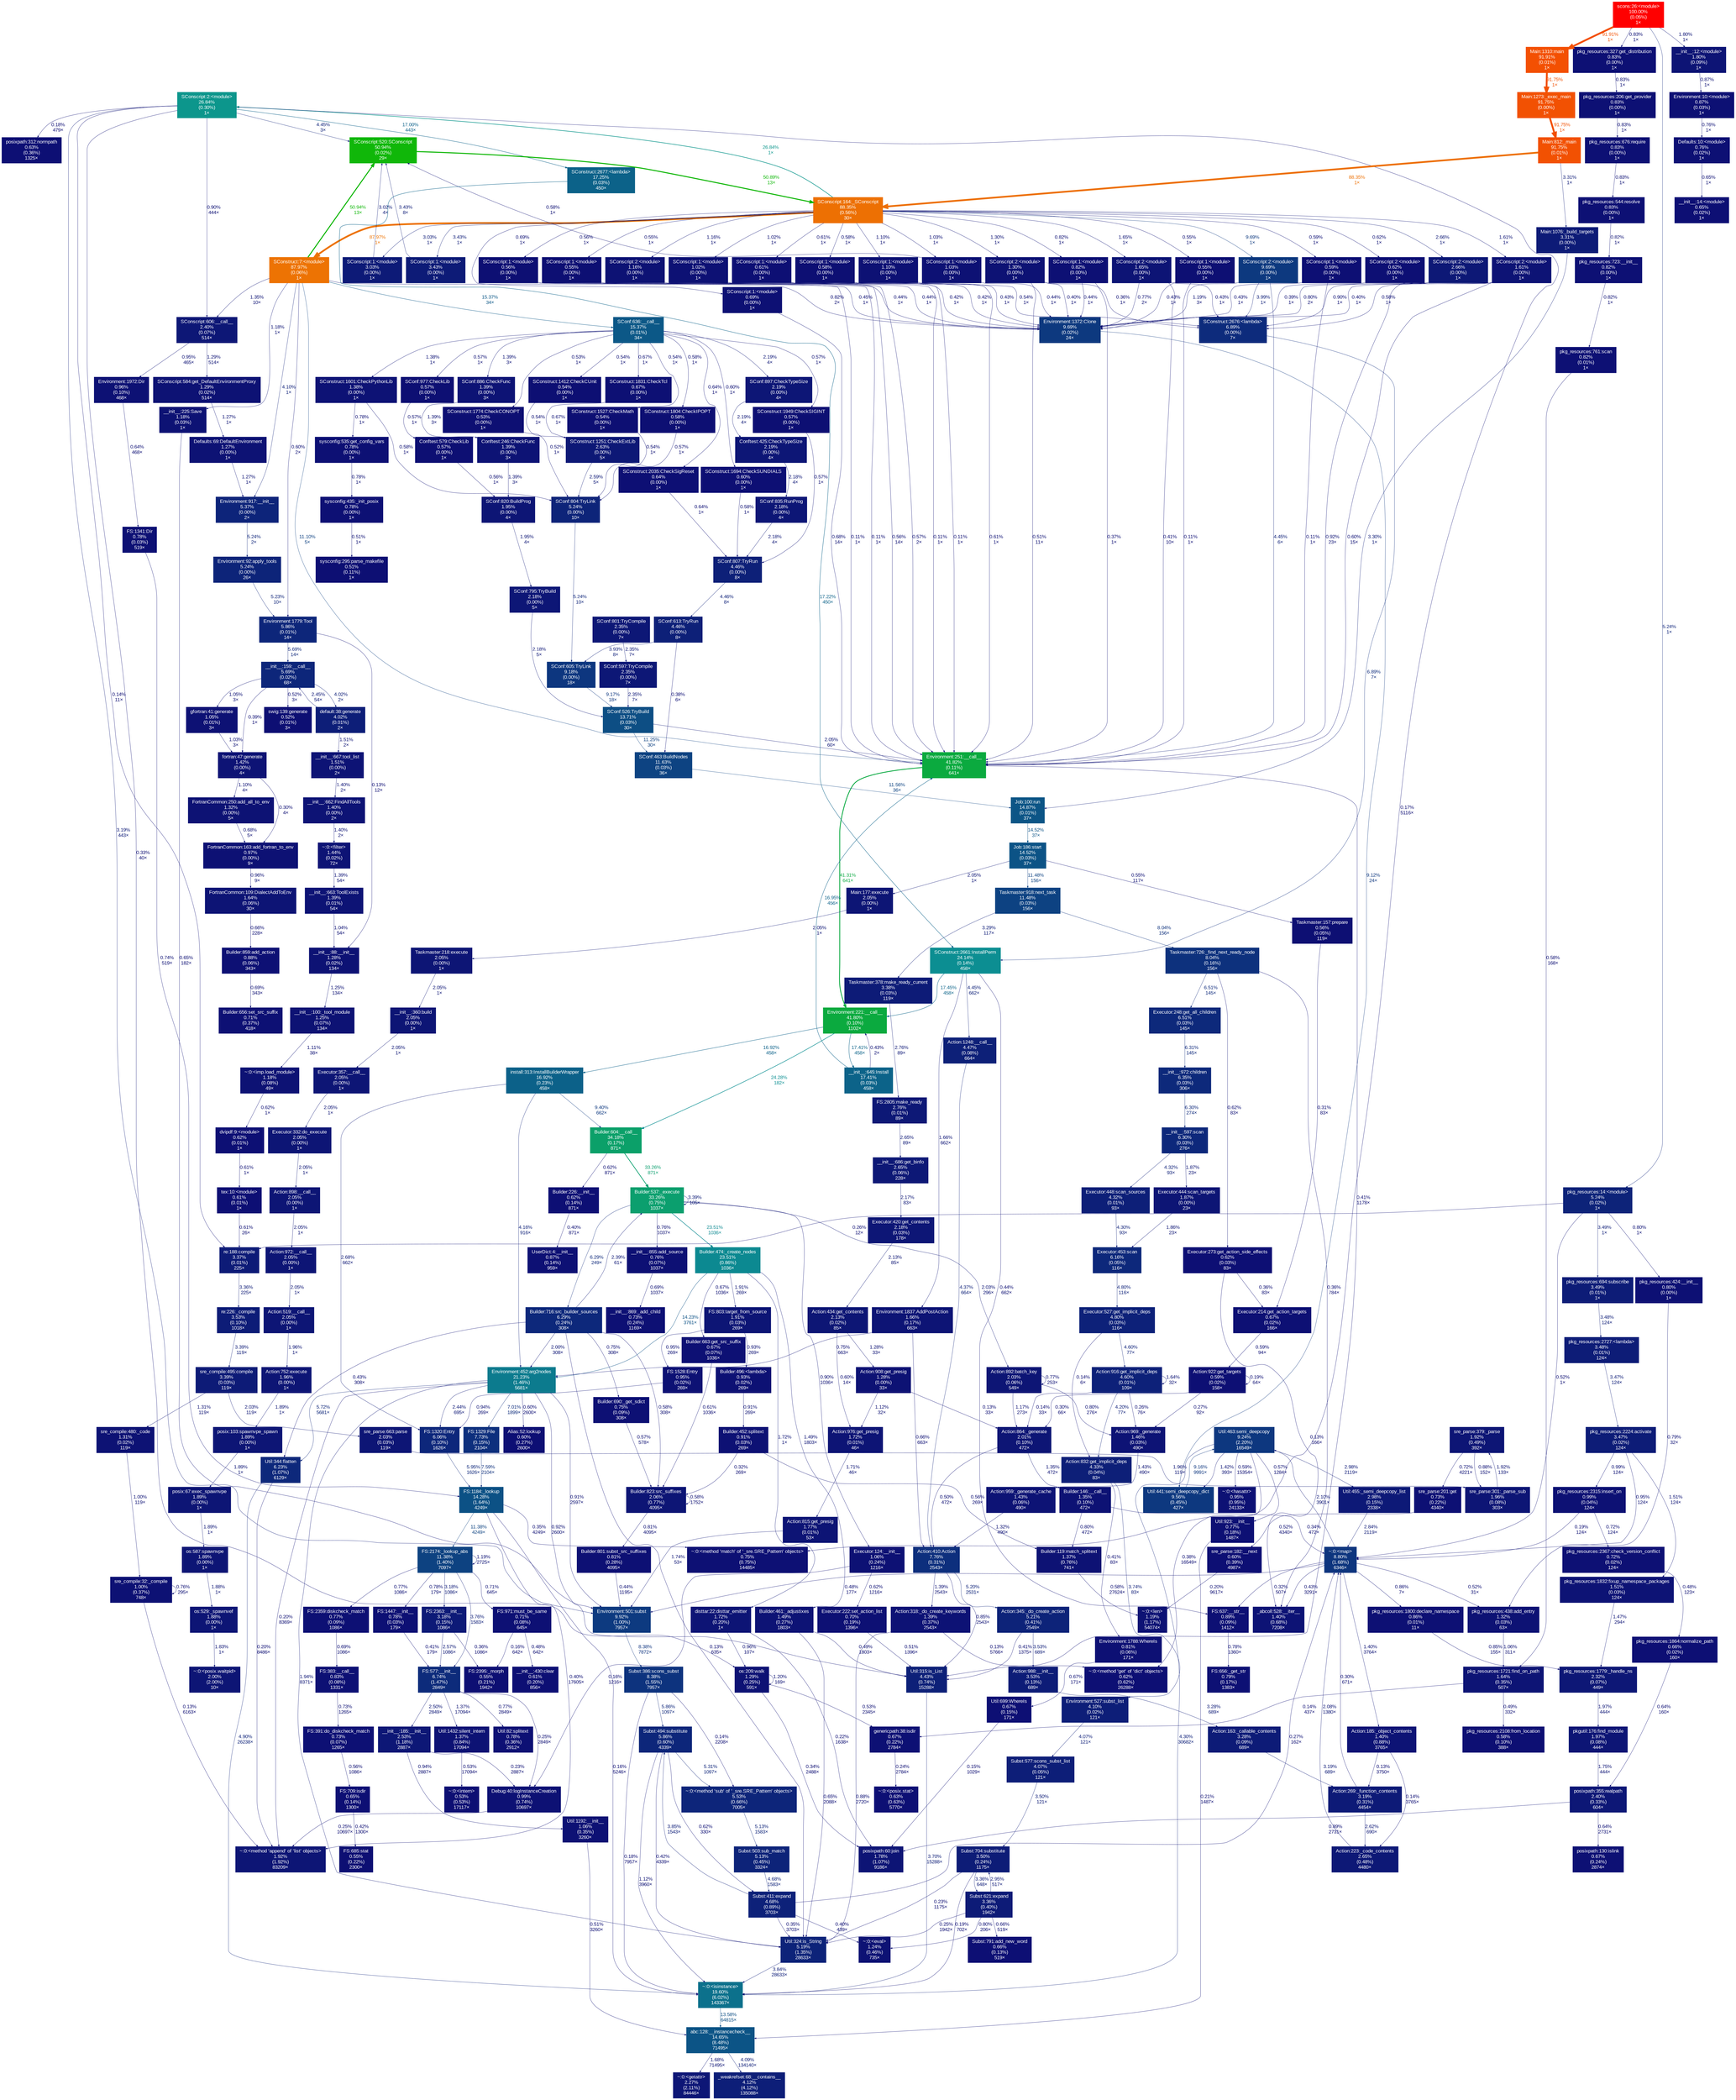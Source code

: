 digraph {
	graph [ranksep=0.25, fontname=Arial, nodesep=0.125];
	node [fontname=Arial, style=filled, height=0, width=0, shape=box, fontcolor=white];
	edge [fontname=Arial];
	0 [color="#0d4281", fontcolor="#ffffff", fontsize="10.00", label="FS:2174:_lookup_abs\n11.38%\n(1.40%)\n7097×"];
	0 -> 0 [color="#0d1274", label="1.19%\n2725×", arrowsize="0.35", fontsize="10.00", fontcolor="#0d1274", labeldistance="0.50", penwidth="0.50"];
	0 -> 1056 [color="#0d1a77", label="3.18%\n1086×", arrowsize="0.35", fontsize="10.00", fontcolor="#0d1a77", labeldistance="0.50", penwidth="0.50"];
	0 -> 934 [color="#0d1d78", label="3.76%\n1583×", arrowsize="0.35", fontsize="10.00", fontcolor="#0d1d78", labeldistance="0.50", penwidth="0.50"];
	0 -> 1417 [color="#0d1074", label="0.77%\n1086×", arrowsize="0.35", fontsize="10.00", fontcolor="#0d1074", labeldistance="0.50", penwidth="0.50"];
	0 -> 55 [color="#0d1074", label="0.71%\n645×", arrowsize="0.35", fontsize="10.00", fontcolor="#0d1074", labeldistance="0.50", penwidth="0.50"];
	0 -> 1322 [color="#0d1074", label="0.78%\n179×", arrowsize="0.35", fontsize="10.00", fontcolor="#0d1074", labeldistance="0.50", penwidth="0.50"];
	1 [color="#0c5185", fontcolor="#ffffff", fontsize="10.00", label="FS:1184:_lookup\n14.28%\n(1.64%)\n4249×"];
	1 -> 0 [color="#0d4281", label="11.38%\n4249×", arrowsize="0.35", fontsize="10.00", fontcolor="#0d4281", labeldistance="0.50", penwidth="0.50"];
	1 -> 480 [color="#0d0d73", label="0.16%\n5246×", arrowsize="0.35", fontsize="10.00", fontcolor="#0d0d73", labeldistance="0.50", penwidth="0.50"];
	1 -> 1817 [color="#0d0e73", label="0.40%\n17605×", arrowsize="0.35", fontsize="10.00", fontcolor="#0d0e73", labeldistance="0.50", penwidth="0.50"];
	1 -> 1629 [color="#0d0e73", label="0.35%\n4249×", arrowsize="0.35", fontsize="10.00", fontcolor="#0d0e73", labeldistance="0.50", penwidth="0.50"];
	7 [color="#0d317d", fontcolor="#ffffff", fontsize="10.00", label="Taskmaster:726:_find_next_ready_node\n8.04%\n(0.16%)\n156×"];
	7 -> 553 [color="#0d0e73", label="0.36%\n784×", arrowsize="0.35", fontsize="10.00", fontcolor="#0d0e73", labeldistance="0.50", penwidth="0.50"];
	7 -> 1043 [color="#0d297b", label="6.51%\n145×", arrowsize="0.35", fontsize="10.00", fontcolor="#0d297b", labeldistance="0.50", penwidth="0.50"];
	7 -> 532 [color="#0d0f74", label="0.62%\n83×", arrowsize="0.35", fontsize="10.00", fontcolor="#0d0f74", labeldistance="0.50", penwidth="0.50"];
	12 [color="#0d0f74", fontcolor="#ffffff", fontsize="10.00", label="Util:699:WhereIs\n0.67%\n(0.15%)\n171×"];
	12 -> 476 [color="#0d0d73", label="0.15%\n1029×", arrowsize="0.35", fontsize="10.00", fontcolor="#0d0d73", labeldistance="0.50", penwidth="0.50"];
	13 [color="#0d1074", fontcolor="#ffffff", fontsize="10.00", label="Environment:1788:WhereIs\n0.81%\n(0.06%)\n171×"];
	13 -> 12 [color="#0d0f74", label="0.67%\n171×", arrowsize="0.35", fontsize="10.00", fontcolor="#0d0f74", labeldistance="0.50", penwidth="0.50"];
	14 [color="#0d1876", fontcolor="#ffffff", fontsize="10.00", label="SConscript:2:<module>\n2.66%\n(0.00%)\n1×"];
	14 -> 228 [color="#0d1074", label="0.80%\n2×", arrowsize="0.35", fontsize="10.00", fontcolor="#0d1074", labeldistance="0.50", penwidth="0.50"];
	14 -> 1330 [color="#0d1074", label="0.90%\n1×", arrowsize="0.35", fontsize="10.00", fontcolor="#0d1074", labeldistance="0.50", penwidth="0.50"];
	14 -> 1010 [color="#0d1174", label="0.92%\n23×", arrowsize="0.35", fontsize="10.00", fontcolor="#0d1174", labeldistance="0.50", penwidth="0.50"];
	15 [color="#ed7003", fontcolor="#ffffff", fontsize="10.00", label="SConscript:164:_SConscript\n88.35%\n(0.56%)\n30×"];
	15 -> 635 [color="#0d1174", label="1.02%\n1×", arrowsize="0.35", fontsize="10.00", fontcolor="#0d1174", labeldistance="0.50", penwidth="0.50"];
	15 -> 14 [color="#0d1876", label="2.66%\n1×", arrowsize="0.35", fontsize="10.00", fontcolor="#0d1876", labeldistance="0.50", penwidth="0.50"];
	15 -> 604 [color="#0d1274", label="1.30%\n1×", arrowsize="0.35", fontsize="10.00", fontcolor="#0d1274", labeldistance="0.50", penwidth="0.50"];
	15 -> 177 [color="#0d0f73", label="0.55%\n1×", arrowsize="0.35", fontsize="10.00", fontcolor="#0d0f73", labeldistance="0.50", penwidth="0.50"];
	15 -> 50 [color="#0d1475", label="1.65%\n1×", arrowsize="0.35", fontsize="10.00", fontcolor="#0d1475", labeldistance="0.50", penwidth="0.50"];
	15 -> 326 [color="#0c968c", label="26.84%\n1×", arrowsize="0.52", fontsize="10.00", fontcolor="#0c968c", labeldistance="1.07", penwidth="1.07"];
	15 -> 600 [color="#0d0f74", label="0.61%\n1×", arrowsize="0.35", fontsize="10.00", fontcolor="#0d0f74", labeldistance="0.50", penwidth="0.50"];
	15 -> 601 [color="#0d0f74", label="0.62%\n1×", arrowsize="0.35", fontsize="10.00", fontcolor="#0d0f74", labeldistance="0.50", penwidth="0.50"];
	15 -> 602 [color="#0d1375", label="1.61%\n1×", arrowsize="0.35", fontsize="10.00", fontcolor="#0d1375", labeldistance="0.50", penwidth="0.50"];
	15 -> 92 [color="#ed7303", label="87.97%\n1×", arrowsize="0.94", fontsize="10.00", fontcolor="#ed7303", labeldistance="3.52", penwidth="3.52"];
	15 -> 605 [color="#0d1174", label="1.10%\n1×", arrowsize="0.35", fontsize="10.00", fontcolor="#0d1174", labeldistance="0.50", penwidth="0.50"];
	15 -> 606 [color="#0d0f74", label="0.59%\n1×", arrowsize="0.35", fontsize="10.00", fontcolor="#0d0f74", labeldistance="0.50", penwidth="0.50"];
	15 -> 95 [color="#0d397f", label="9.69%\n1×", arrowsize="0.35", fontsize="10.00", fontcolor="#0d397f", labeldistance="0.50", penwidth="0.50"];
	15 -> 609 [color="#0d1274", label="1.16%\n1×", arrowsize="0.35", fontsize="10.00", fontcolor="#0d1274", labeldistance="0.50", penwidth="0.50"];
	15 -> 226 [color="#0d0f73", label="0.55%\n1×", arrowsize="0.35", fontsize="10.00", fontcolor="#0d0f73", labeldistance="0.50", penwidth="0.50"];
	15 -> 628 [color="#0d1174", label="1.03%\n1×", arrowsize="0.35", fontsize="10.00", fontcolor="#0d1174", labeldistance="0.50", penwidth="0.50"];
	15 -> 630 [color="#0d1b77", label="3.43%\n1×", arrowsize="0.35", fontsize="10.00", fontcolor="#0d1b77", labeldistance="0.50", penwidth="0.50"];
	15 -> 632 [color="#0d0f73", label="0.56%\n1×", arrowsize="0.35", fontsize="10.00", fontcolor="#0d0f73", labeldistance="0.50", penwidth="0.50"];
	15 -> 633 [color="#0d1074", label="0.69%\n1×", arrowsize="0.35", fontsize="10.00", fontcolor="#0d1074", labeldistance="0.50", penwidth="0.50"];
	15 -> 634 [color="#0d1a77", label="3.03%\n1×", arrowsize="0.35", fontsize="10.00", fontcolor="#0d1a77", labeldistance="0.50", penwidth="0.50"];
	15 -> 383 [color="#0d0f73", label="0.58%\n1×", arrowsize="0.35", fontsize="10.00", fontcolor="#0d0f73", labeldistance="0.50", penwidth="0.50"];
	15 -> 637 [color="#0d1074", label="0.82%\n1×", arrowsize="0.35", fontsize="10.00", fontcolor="#0d1074", labeldistance="0.50", penwidth="0.50"];
	17 [color="#0d1375", fontcolor="#ffffff", fontsize="10.00", label="__init__:663:ToolExists\n1.39%\n(0.01%)\n54×"];
	17 -> 1210 [color="#0d1174", label="1.04%\n54×", arrowsize="0.35", fontsize="10.00", fontcolor="#0d1174", labeldistance="0.50", penwidth="0.50"];
	20 [color="#0d1575", fontcolor="#ffffff", fontsize="10.00", label="Action:892:batch_key\n2.03%\n(0.06%)\n549×"];
	20 -> 360 [color="#0d1074", label="0.80%\n276×", arrowsize="0.35", fontsize="10.00", fontcolor="#0d1074", labeldistance="0.50", penwidth="0.50"];
	20 -> 20 [color="#0d1074", label="0.77%\n253×", arrowsize="0.35", fontsize="10.00", fontcolor="#0d1074", labeldistance="0.50", penwidth="0.50"];
	20 -> 1105 [color="#0d1274", label="1.17%\n273×", arrowsize="0.35", fontsize="10.00", fontcolor="#0d1274", labeldistance="0.50", penwidth="0.50"];
	21 [color="#0b9f6e", fontcolor="#ffffff", fontsize="10.00", label="Builder:537:_execute\n33.26%\n(0.75%)\n1037×"];
	21 -> 21 [color="#0d1b77", label="3.39%\n105×", arrowsize="0.35", fontsize="10.00", fontcolor="#0d1b77", labeldistance="0.50", penwidth="0.50"];
	21 -> 150 [color="#0d287b", label="6.29%\n249×", arrowsize="0.35", fontsize="10.00", fontcolor="#0d287b", labeldistance="0.50", penwidth="0.50"];
	21 -> 23 [color="#0c8991", label="23.51%\n1036×", arrowsize="0.48", fontsize="10.00", fontcolor="#0c8991", labeldistance="0.94", penwidth="0.94"];
	21 -> 291 [color="#0d1074", label="0.90%\n1036×", arrowsize="0.35", fontsize="10.00", fontcolor="#0d1074", labeldistance="0.50", penwidth="0.50"];
	21 -> 1230 [color="#0d1074", label="0.76%\n1037×", arrowsize="0.35", fontsize="10.00", fontcolor="#0d1074", labeldistance="0.50", penwidth="0.50"];
	21 -> 20 [color="#0d1575", label="2.03%\n296×", arrowsize="0.35", fontsize="10.00", fontcolor="#0d1575", labeldistance="0.50", penwidth="0.50"];
	22 [color="#0d1375", fontcolor="#ffffff", fontsize="10.00", label="Builder:461:_adjustixes\n1.49%\n(0.27%)\n1803×"];
	22 -> 488 [color="#0d0f73", label="0.49%\n1803×", arrowsize="0.35", fontsize="10.00", fontcolor="#0d0f73", labeldistance="0.50", penwidth="0.50"];
	22 -> 492 [color="#0d0f74", label="0.65%\n2088×", arrowsize="0.35", fontsize="10.00", fontcolor="#0d0f74", labeldistance="0.50", penwidth="0.50"];
	23 [color="#0c8991", fontcolor="#ffffff", fontsize="10.00", label="Builder:474:_create_nodes\n23.51%\n(0.86%)\n1036×"];
	23 -> 168 [color="#0d1575", label="1.91%\n269×", arrowsize="0.35", fontsize="10.00", fontcolor="#0d1575", labeldistance="0.50", penwidth="0.50"];
	23 -> 361 [color="#0d1074", label="0.67%\n1036×", arrowsize="0.35", fontsize="10.00", fontcolor="#0d1074", labeldistance="0.50", penwidth="0.50"];
	23 -> 148 [color="#0c5185", label="14.23%\n3761×", arrowsize="0.38", fontsize="10.00", fontcolor="#0c5185", labeldistance="0.57", penwidth="0.57"];
	23 -> 22 [color="#0d1375", label="1.49%\n1803×", arrowsize="0.35", fontsize="10.00", fontcolor="#0d1375", labeldistance="0.50", penwidth="0.50"];
	23 -> 759 [color="#0d1475", label="1.72%\n1×", arrowsize="0.35", fontsize="10.00", fontcolor="#0d1475", labeldistance="0.50", penwidth="0.50"];
	34 [color="#0d1b77", fontcolor="#ffffff", fontsize="10.00", label="Subst:621:expand\n3.36%\n(0.40%)\n1942×"];
	34 -> 512 [color="#0d1977", label="2.95%\n517×", arrowsize="0.35", fontsize="10.00", fontcolor="#0d1977", labeldistance="0.50", penwidth="0.50"];
	34 -> 1604 [color="#0d1074", label="0.80%\n206×", arrowsize="0.35", fontsize="10.00", fontcolor="#0d1074", labeldistance="0.50", penwidth="0.50"];
	34 -> 331 [color="#0d0f74", label="0.66%\n519×", arrowsize="0.35", fontsize="10.00", fontcolor="#0d0f74", labeldistance="0.50", penwidth="0.50"];
	34 -> 492 [color="#0d0e73", label="0.25%\n1942×", arrowsize="0.35", fontsize="10.00", fontcolor="#0d0e73", labeldistance="0.50", penwidth="0.50"];
	46 [color="#0d1475", fontcolor="#ffffff", fontsize="10.00", label="__init__:12:<module>\n1.80%\n(0.09%)\n1×"];
	46 -> 63 [color="#0d1074", label="0.87%\n1×", arrowsize="0.35", fontsize="10.00", fontcolor="#0d1074", labeldistance="0.50", penwidth="0.50"];
	47 [color="#ff0000", fontcolor="#ffffff", fontsize="10.00", label="scons:26:<module>\n100.00%\n(0.05%)\n1×"];
	47 -> 46 [color="#0d1475", label="1.80%\n1×", arrowsize="0.35", fontsize="10.00", fontcolor="#0d1475", labeldistance="0.50", penwidth="0.50"];
	47 -> 335 [color="#0d1074", label="0.83%\n1×", arrowsize="0.35", fontsize="10.00", fontcolor="#0d1074", labeldistance="0.50", penwidth="0.50"];
	47 -> 147 [color="#f35002", label="91.91%\n1×", arrowsize="0.96", fontsize="10.00", fontcolor="#f35002", labeldistance="3.68", penwidth="3.68"];
	47 -> 279 [color="#0d2379", label="5.24%\n1×", arrowsize="0.35", fontsize="10.00", fontcolor="#0d2379", labeldistance="0.50", penwidth="0.50"];
	50 [color="#0d1475", fontcolor="#ffffff", fontsize="10.00", label="SConscript:2:<module>\n1.65%\n(0.00%)\n1×"];
	50 -> 228 [color="#0d1074", label="0.77%\n2×", arrowsize="0.35", fontsize="10.00", fontcolor="#0d1074", labeldistance="0.50", penwidth="0.50"];
	50 -> 1330 [color="#0d0f73", label="0.43%\n1×", arrowsize="0.35", fontsize="10.00", fontcolor="#0d0f73", labeldistance="0.50", penwidth="0.50"];
	50 -> 1010 [color="#0d0e73", label="0.41%\n10×", arrowsize="0.35", fontsize="10.00", fontcolor="#0d0e73", labeldistance="0.50", penwidth="0.50"];
	54 [color="#0d1274", fontcolor="#ffffff", fontsize="10.00", label="~:0:<imp.load_module>\n1.18%\n(0.08%)\n49×"];
	54 -> 1619 [color="#0d0f74", label="0.62%\n1×", arrowsize="0.35", fontsize="10.00", fontcolor="#0d0f74", labeldistance="0.50", penwidth="0.50"];
	55 [color="#0d1074", fontcolor="#ffffff", fontsize="10.00", label="FS:971:must_be_same\n0.71%\n(0.08%)\n645×"];
	55 -> 216 [color="#0d0d73", label="0.16%\n642×", arrowsize="0.35", fontsize="10.00", fontcolor="#0d0d73", labeldistance="0.50", penwidth="0.50"];
	55 -> 367 [color="#0d0f73", label="0.48%\n642×", arrowsize="0.35", fontsize="10.00", fontcolor="#0d0f73", labeldistance="0.50", penwidth="0.50"];
	63 [color="#0d1074", fontcolor="#ffffff", fontsize="10.00", label="Environment:10:<module>\n0.87%\n(0.03%)\n1×"];
	63 -> 210 [color="#0d1074", label="0.76%\n1×", arrowsize="0.35", fontsize="10.00", fontcolor="#0d1074", labeldistance="0.50", penwidth="0.50"];
	90 [color="#0d2179", fontcolor="#ffffff", fontsize="10.00", label="Executor:527:get_implicit_deps\n4.80%\n(0.03%)\n116×"];
	90 -> 941 [color="#0d2179", label="4.60%\n77×", arrowsize="0.35", fontsize="10.00", fontcolor="#0d2179", labeldistance="0.50", penwidth="0.50"];
	90 -> 954 [color="#0d0d73", label="0.14%\n6×", arrowsize="0.35", fontsize="10.00", fontcolor="#0d0d73", labeldistance="0.50", penwidth="0.50"];
	92 [color="#ed7303", fontcolor="#ffffff", fontsize="10.00", label="SConstruct:7:<module>\n87.97%\n(0.06%)\n1×"];
	92 -> 537 [color="#0d1274", label="1.18%\n1×", arrowsize="0.35", fontsize="10.00", fontcolor="#0d1274", labeldistance="0.50", penwidth="0.50"];
	92 -> 437 [color="#0d1274", label="1.35%\n10×", arrowsize="0.35", fontsize="10.00", fontcolor="#0d1274", labeldistance="0.50", penwidth="0.50"];
	92 -> 440 [color="#10b709", label="50.94%\n13×", arrowsize="0.71", fontsize="10.00", fontcolor="#10b709", labeldistance="2.04", penwidth="2.04"];
	92 -> 575 [color="#0d1e78", label="4.10%\n1×", arrowsize="0.35", fontsize="10.00", fontcolor="#0d1e78", labeldistance="0.50", penwidth="0.50"];
	92 -> 459 [color="#0d0f74", label="0.60%\n2×", arrowsize="0.35", fontsize="10.00", fontcolor="#0d0f74", labeldistance="0.50", penwidth="0.50"];
	92 -> 228 [color="#0d1074", label="0.82%\n2×", arrowsize="0.35", fontsize="10.00", fontcolor="#0d1074", labeldistance="0.50", penwidth="0.50"];
	92 -> 104 [color="#0c5887", label="15.37%\n34×", arrowsize="0.39", fontsize="10.00", fontcolor="#0c5887", labeldistance="0.61", penwidth="0.61"];
	92 -> 1010 [color="#0d4081", label="11.10%\n5×", arrowsize="0.35", fontsize="10.00", fontcolor="#0d4081", labeldistance="0.50", penwidth="0.50"];
	95 [color="#0d397f", fontcolor="#ffffff", fontsize="10.00", label="SConscript:2:<module>\n9.69%\n(0.00%)\n1×"];
	95 -> 228 [color="#0d1274", label="1.19%\n3×", arrowsize="0.35", fontsize="10.00", fontcolor="#0d1274", labeldistance="0.50", penwidth="0.50"];
	95 -> 1330 [color="#0d1e78", label="3.99%\n1×", arrowsize="0.35", fontsize="10.00", fontcolor="#0d1e78", labeldistance="0.50", penwidth="0.50"];
	95 -> 1010 [color="#0d2078", label="4.45%\n6×", arrowsize="0.35", fontsize="10.00", fontcolor="#0d2078", labeldistance="0.50", penwidth="0.50"];
	96 [color="#0d1876", fontcolor="#ffffff", fontsize="10.00", label="SConstruct:1251:CheckExtLib\n2.63%\n(0.00%)\n5×"];
	96 -> 841 [color="#0d1876", label="2.59%\n5×", arrowsize="0.35", fontsize="10.00", fontcolor="#0d1876", labeldistance="0.50", penwidth="0.50"];
	104 [color="#0c5887", fontcolor="#ffffff", fontsize="10.00", label="SConf:636:__call__\n15.37%\n(0.01%)\n34×"];
	104 -> 1558 [color="#0d1676", label="2.19%\n4×", arrowsize="0.35", fontsize="10.00", fontcolor="#0d1676", labeldistance="0.50", penwidth="0.50"];
	104 -> 1196 [color="#0d0f73", label="0.54%\n1×", arrowsize="0.35", fontsize="10.00", fontcolor="#0d0f73", labeldistance="0.50", penwidth="0.50"];
	104 -> 1199 [color="#0d1074", label="0.67%\n1×", arrowsize="0.35", fontsize="10.00", fontcolor="#0d1074", labeldistance="0.50", penwidth="0.50"];
	104 -> 329 [color="#0d1375", label="1.39%\n3×", arrowsize="0.35", fontsize="10.00", fontcolor="#0d1375", labeldistance="0.50", penwidth="0.50"];
	104 -> 843 [color="#0d0f73", label="0.53%\n1×", arrowsize="0.35", fontsize="10.00", fontcolor="#0d0f73", labeldistance="0.50", penwidth="0.50"];
	104 -> 848 [color="#0d0f74", label="0.60%\n1×", arrowsize="0.35", fontsize="10.00", fontcolor="#0d0f74", labeldistance="0.50", penwidth="0.50"];
	104 -> 849 [color="#0d0f73", label="0.57%\n1×", arrowsize="0.35", fontsize="10.00", fontcolor="#0d0f73", labeldistance="0.50", penwidth="0.50"];
	104 -> 736 [color="#0d1275", label="1.38%\n1×", arrowsize="0.35", fontsize="10.00", fontcolor="#0d1275", labeldistance="0.50", penwidth="0.50"];
	104 -> 746 [color="#0d0f73", label="0.54%\n1×", arrowsize="0.35", fontsize="10.00", fontcolor="#0d0f73", labeldistance="0.50", penwidth="0.50"];
	104 -> 365 [color="#0d0f74", label="0.64%\n1×", arrowsize="0.35", fontsize="10.00", fontcolor="#0d0f74", labeldistance="0.50", penwidth="0.50"];
	104 -> 754 [color="#0d0f73", label="0.58%\n1×", arrowsize="0.35", fontsize="10.00", fontcolor="#0d0f73", labeldistance="0.50", penwidth="0.50"];
	104 -> 1014 [color="#0d0f73", label="0.57%\n1×", arrowsize="0.35", fontsize="10.00", fontcolor="#0d0f73", labeldistance="0.50", penwidth="0.50"];
	111 [color="#0d1074", fontcolor="#ffffff", fontsize="10.00", label="Util:923:__init__\n0.77%\n(0.18%)\n1487×"];
	111 -> 563 [color="#0d0e73", label="0.21%\n1487×", arrowsize="0.35", fontsize="10.00", fontcolor="#0d0e73", labeldistance="0.50", penwidth="0.50"];
	120 [color="#0d1475", fontcolor="#ffffff", fontsize="10.00", label="FortranCommon:109:DialectAddToEnv\n1.64%\n(0.06%)\n30×"];
	120 -> 314 [color="#0d0f74", label="0.66%\n228×", arrowsize="0.35", fontsize="10.00", fontcolor="#0d0f74", labeldistance="0.50", penwidth="0.50"];
	122 [color="#0d377f", fontcolor="#ffffff", fontsize="10.00", label="Util:463:semi_deepcopy\n9.24%\n(2.20%)\n16549×"];
	122 -> 480 [color="#0d1f78", label="4.30%\n30682×", arrowsize="0.35", fontsize="10.00", fontcolor="#0d1f78", labeldistance="0.50", penwidth="0.50"];
	122 -> 717 [color="#0d1977", label="2.98%\n2119×", arrowsize="0.35", fontsize="10.00", fontcolor="#0d1977", labeldistance="0.50", penwidth="0.50"];
	122 -> 111 [color="#0d0f73", label="0.57%\n1284×", arrowsize="0.35", fontsize="10.00", fontcolor="#0d0f73", labeldistance="0.50", penwidth="0.50"];
	122 -> 1525 [color="#0d0f74", label="0.59%\n15354×", arrowsize="0.35", fontsize="10.00", fontcolor="#0d0f74", labeldistance="0.50", penwidth="0.50"];
	122 -> 1150 [color="#0d1375", label="1.42%\n393×", arrowsize="0.35", fontsize="10.00", fontcolor="#0d1375", labeldistance="0.50", penwidth="0.50"];
	122 -> 1887 [color="#0d0e73", label="0.38%\n16549×", arrowsize="0.35", fontsize="10.00", fontcolor="#0d0e73", labeldistance="0.50", penwidth="0.50"];
	124 [color="#0d1174", fontcolor="#ffffff", fontsize="10.00", label="gfortran:41:generate\n1.05%\n(0.01%)\n3×"];
	124 -> 535 [color="#0d1174", label="1.03%\n3×", arrowsize="0.35", fontsize="10.00", fontcolor="#0d1174", labeldistance="0.50", penwidth="0.50"];
	133 [color="#0d0f73", fontcolor="#ffffff", fontsize="10.00", label="swig:139:generate\n0.52%\n(0.01%)\n3×"];
	147 [color="#f35002", fontcolor="#ffffff", fontsize="10.00", label="Main:1310:main\n91.91%\n(0.01%)\n1×"];
	147 -> 514 [color="#f25102", label="91.75%\n1×", arrowsize="0.96", fontsize="10.00", fontcolor="#f25102", labeldistance="3.67", penwidth="3.67"];
	148 [color="#0c7b8e", fontcolor="#ffffff", fontsize="10.00", label="Environment:452:arg2nodes\n21.23%\n(1.46%)\n5681×"];
	148 -> 1030 [color="#0d0f74", label="0.60%\n2600×", arrowsize="0.35", fontsize="10.00", fontcolor="#0d0f74", labeldistance="0.50", penwidth="0.50"];
	148 -> 488 [color="#0d1174", label="0.92%\n2600×", arrowsize="0.35", fontsize="10.00", fontcolor="#0d1174", labeldistance="0.50", penwidth="0.50"];
	148 -> 492 [color="#0d1575", label="1.94%\n8371×", arrowsize="0.35", fontsize="10.00", fontcolor="#0d1575", labeldistance="0.50", penwidth="0.50"];
	148 -> 590 [color="#0d1174", label="0.91%\n2597×", arrowsize="0.35", fontsize="10.00", fontcolor="#0d1174", labeldistance="0.50", penwidth="0.50"];
	148 -> 246 [color="#0d1776", label="2.44%\n695×", arrowsize="0.35", fontsize="10.00", fontcolor="#0d1776", labeldistance="0.50", penwidth="0.50"];
	148 -> 506 [color="#0d267a", label="5.72%\n5681×", arrowsize="0.35", fontsize="10.00", fontcolor="#0d267a", labeldistance="0.50", penwidth="0.50"];
	148 -> 1051 [color="#0d2c7c", label="7.01%\n1899×", arrowsize="0.35", fontsize="10.00", fontcolor="#0d2c7c", labeldistance="0.50", penwidth="0.50"];
	148 -> 1817 [color="#0d0e73", label="0.20%\n8369×", arrowsize="0.35", fontsize="10.00", fontcolor="#0d0e73", labeldistance="0.50", penwidth="0.50"];
	150 [color="#0d287b", fontcolor="#ffffff", fontsize="10.00", label="Builder:716:src_builder_sources\n6.29%\n(0.24%)\n308×"];
	150 -> 506 [color="#0d0f73", label="0.43%\n308×", arrowsize="0.35", fontsize="10.00", fontcolor="#0d0f73", labeldistance="0.50", penwidth="0.50"];
	150 -> 492 [color="#0d0d73", label="0.13%\n635×", arrowsize="0.35", fontsize="10.00", fontcolor="#0d0d73", labeldistance="0.50", penwidth="0.50"];
	150 -> 176 [color="#0d1074", label="0.75%\n308×", arrowsize="0.35", fontsize="10.00", fontcolor="#0d1074", labeldistance="0.50", penwidth="0.50"];
	150 -> 148 [color="#0d1575", label="2.00%\n308×", arrowsize="0.35", fontsize="10.00", fontcolor="#0d1575", labeldistance="0.50", penwidth="0.50"];
	150 -> 21 [color="#0d1776", label="2.39%\n61×", arrowsize="0.35", fontsize="10.00", fontcolor="#0d1776", labeldistance="0.50", penwidth="0.50"];
	150 -> 175 [color="#0d0f73", label="0.58%\n308×", arrowsize="0.35", fontsize="10.00", fontcolor="#0d0f73", labeldistance="0.50", penwidth="0.50"];
	151 [color="#0c6189", fontcolor="#ffffff", fontsize="10.00", label="install:313:InstallBuilderWrapper\n16.92%\n(0.23%)\n458×"];
	151 -> 830 [color="#0d387f", label="9.40%\n662×", arrowsize="0.35", fontsize="10.00", fontcolor="#0d387f", labeldistance="0.50", penwidth="0.50"];
	151 -> 148 [color="#0d1f78", label="4.16%\n916×", arrowsize="0.35", fontsize="10.00", fontcolor="#0d1f78", labeldistance="0.50", penwidth="0.50"];
	151 -> 246 [color="#0d1876", label="2.68%\n662×", arrowsize="0.35", fontsize="10.00", fontcolor="#0d1876", labeldistance="0.50", penwidth="0.50"];
	154 [color="#0d1475", fontcolor="#ffffff", fontsize="10.00", label="Environment:1837:AddPostAction\n1.66%\n(0.17%)\n663×"];
	154 -> 856 [color="#0d0f74", label="0.66%\n663×", arrowsize="0.35", fontsize="10.00", fontcolor="#0d0f74", labeldistance="0.50", penwidth="0.50"];
	154 -> 148 [color="#0d1074", label="0.75%\n663×", arrowsize="0.35", fontsize="10.00", fontcolor="#0d1074", labeldistance="0.50", penwidth="0.50"];
	162 [color="#0d1876", fontcolor="#ffffff", fontsize="10.00", label="__init__:686:get_binfo\n2.65%\n(0.06%)\n228×"];
	162 -> 973 [color="#0d1676", label="2.17%\n83×", arrowsize="0.35", fontsize="10.00", fontcolor="#0d1676", labeldistance="0.50", penwidth="0.50"];
	164 [color="#0d1b77", fontcolor="#ffffff", fontsize="10.00", label="sre_compile:495:compile\n3.39%\n(0.03%)\n119×"];
	164 -> 664 [color="#0d1274", label="1.31%\n119×", arrowsize="0.35", fontsize="10.00", fontcolor="#0d1274", labeldistance="0.50", penwidth="0.50"];
	164 -> 701 [color="#0d1575", label="2.03%\n119×", arrowsize="0.35", fontsize="10.00", fontcolor="#0d1575", labeldistance="0.50", penwidth="0.50"];
	167 [color="#0d1174", fontcolor="#ffffff", fontsize="10.00", label="Builder:496:<lambda>\n0.93%\n(0.02%)\n269×"];
	167 -> 1441 [color="#0d1174", label="0.91%\n269×", arrowsize="0.35", fontsize="10.00", fontcolor="#0d1174", labeldistance="0.50", penwidth="0.50"];
	168 [color="#0d1575", fontcolor="#ffffff", fontsize="10.00", label="FS:803:target_from_source\n1.91%\n(0.03%)\n269×"];
	168 -> 247 [color="#0d1174", label="0.95%\n269×", arrowsize="0.35", fontsize="10.00", fontcolor="#0d1174", labeldistance="0.50", penwidth="0.50"];
	168 -> 167 [color="#0d1174", label="0.93%\n269×", arrowsize="0.35", fontsize="10.00", fontcolor="#0d1174", labeldistance="0.50", penwidth="0.50"];
	173 [color="#0c5386", fontcolor="#ffffff", fontsize="10.00", label="Job:186:start\n14.52%\n(0.03%)\n37×"];
	173 -> 1415 [color="#0d1575", label="2.05%\n1×", arrowsize="0.35", fontsize="10.00", fontcolor="#0d1575", labeldistance="0.50", penwidth="0.50"];
	173 -> 285 [color="#0d0f73", label="0.55%\n117×", arrowsize="0.35", fontsize="10.00", fontcolor="#0d0f73", labeldistance="0.50", penwidth="0.50"];
	173 -> 282 [color="#0d4282", label="11.48%\n156×", arrowsize="0.35", fontsize="10.00", fontcolor="#0d4282", labeldistance="0.50", penwidth="0.50"];
	175 [color="#0d1575", fontcolor="#ffffff", fontsize="10.00", label="Builder:823:src_suffixes\n2.06%\n(0.77%)\n4095×"];
	175 -> 302 [color="#0d1074", label="0.81%\n4095×", arrowsize="0.35", fontsize="10.00", fontcolor="#0d1074", labeldistance="0.50", penwidth="0.50"];
	175 -> 175 [color="#0d0f73", label="0.58%\n1752×", arrowsize="0.35", fontsize="10.00", fontcolor="#0d0f73", labeldistance="0.50", penwidth="0.50"];
	176 [color="#0d1074", fontcolor="#ffffff", fontsize="10.00", label="Builder:690:_get_sdict\n0.75%\n(0.09%)\n308×"];
	176 -> 175 [color="#0d0f73", label="0.57%\n578×", arrowsize="0.35", fontsize="10.00", fontcolor="#0d0f73", labeldistance="0.50", penwidth="0.50"];
	177 [color="#0d0f73", fontcolor="#ffffff", fontsize="10.00", label="SConscript:1:<module>\n0.55%\n(0.00%)\n1×"];
	177 -> 228 [color="#0d0f73", label="0.44%\n1×", arrowsize="0.35", fontsize="10.00", fontcolor="#0d0f73", labeldistance="0.50", penwidth="0.50"];
	177 -> 1010 [color="#0d0d73", label="0.11%\n1×", arrowsize="0.35", fontsize="10.00", fontcolor="#0d0d73", labeldistance="0.50", penwidth="0.50"];
	187 [color="#0d1174", fontcolor="#ffffff", fontsize="10.00", label="Environment:1972:Dir\n0.96%\n(0.10%)\n468×"];
	187 -> 1052 [color="#0d0f74", label="0.64%\n468×", arrowsize="0.35", fontsize="10.00", fontcolor="#0d0f74", labeldistance="0.50", penwidth="0.50"];
	188 [color="#0d267a", fontcolor="#ffffff", fontsize="10.00", label="__init__:159:__call__\n5.69%\n(0.02%)\n68×"];
	188 -> 133 [color="#0d0f73", label="0.52%\n3×", arrowsize="0.35", fontsize="10.00", fontcolor="#0d0f73", labeldistance="0.50", penwidth="0.50"];
	188 -> 643 [color="#0d1e78", label="4.02%\n2×", arrowsize="0.35", fontsize="10.00", fontcolor="#0d1e78", labeldistance="0.50", penwidth="0.50"];
	188 -> 535 [color="#0d0e73", label="0.39%\n1×", arrowsize="0.35", fontsize="10.00", fontcolor="#0d0e73", labeldistance="0.50", penwidth="0.50"];
	188 -> 124 [color="#0d1174", label="1.05%\n3×", arrowsize="0.35", fontsize="10.00", fontcolor="#0d1174", labeldistance="0.50", penwidth="0.50"];
	208 [color="#0d1074", fontcolor="#ffffff", fontsize="10.00", label="posixpath:130:islink\n0.67%\n(0.24%)\n2874×"];
	210 [color="#0d1074", fontcolor="#ffffff", fontsize="10.00", label="Defaults:10:<module>\n0.76%\n(0.02%)\n1×"];
	210 -> 860 [color="#0d0f74", label="0.65%\n1×", arrowsize="0.35", fontsize="10.00", fontcolor="#0d0f74", labeldistance="0.50", penwidth="0.50"];
	216 [color="#0d0f73", fontcolor="#ffffff", fontsize="10.00", label="FS:2395:_morph\n0.55%\n(0.21%)\n1942×"];
	218 [color="#0d1b77", fontcolor="#ffffff", fontsize="10.00", label="Taskmaster:378:make_ready_current\n3.38%\n(0.03%)\n119×"];
	218 -> 956 [color="#0d1876", label="2.76%\n89×", arrowsize="0.35", fontsize="10.00", fontcolor="#0d1876", labeldistance="0.50", penwidth="0.50"];
	221 [color="#0d287b", fontcolor="#ffffff", fontsize="10.00", label="__init__:597:scan\n6.30%\n(0.03%)\n276×"];
	221 -> 1424 [color="#0d1f78", label="4.32%\n93×", arrowsize="0.35", fontsize="10.00", fontcolor="#0d1f78", labeldistance="0.50", penwidth="0.50"];
	221 -> 1116 [color="#0d1575", label="1.87%\n23×", arrowsize="0.35", fontsize="10.00", fontcolor="#0d1575", labeldistance="0.50", penwidth="0.50"];
	226 [color="#0d0f73", fontcolor="#ffffff", fontsize="10.00", label="SConscript:1:<module>\n0.55%\n(0.00%)\n1×"];
	226 -> 228 [color="#0d0f73", label="0.43%\n1×", arrowsize="0.35", fontsize="10.00", fontcolor="#0d0f73", labeldistance="0.50", penwidth="0.50"];
	226 -> 1010 [color="#0d0d73", label="0.11%\n1×", arrowsize="0.35", fontsize="10.00", fontcolor="#0d0d73", labeldistance="0.50", penwidth="0.50"];
	228 [color="#0d397f", fontcolor="#ffffff", fontsize="10.00", label="Environment:1372:Clone\n9.69%\n(0.02%)\n24×"];
	228 -> 1150 [color="#0d367e", label="9.12%\n24×", arrowsize="0.35", fontsize="10.00", fontcolor="#0d367e", labeldistance="0.50", penwidth="0.50"];
	236 [color="#0d297b", fontcolor="#ffffff", fontsize="10.00", label="__init__:972:children\n6.35%\n(0.03%)\n306×"];
	236 -> 221 [color="#0d287b", label="6.30%\n274×", arrowsize="0.35", fontsize="10.00", fontcolor="#0d287b", labeldistance="0.50", penwidth="0.50"];
	239 [color="#0d357e", fontcolor="#ffffff", fontsize="10.00", label="~:0:<map>\n8.80%\n(1.68%)\n6346×"];
	239 -> 393 [color="#0d1375", label="1.40%\n3764×", arrowsize="0.35", fontsize="10.00", fontcolor="#0d1375", labeldistance="0.50", penwidth="0.50"];
	239 -> 422 [color="#0d1074", label="0.86%\n7×", arrowsize="0.35", fontsize="10.00", fontcolor="#0d1074", labeldistance="0.50", penwidth="0.50"];
	239 -> 553 [color="#0d0f73", label="0.43%\n3291×", arrowsize="0.35", fontsize="10.00", fontcolor="#0d0f73", labeldistance="0.50", penwidth="0.50"];
	239 -> 687 [color="#0d0f73", label="0.52%\n31×", arrowsize="0.35", fontsize="10.00", fontcolor="#0d0f73", labeldistance="0.50", penwidth="0.50"];
	239 -> 590 [color="#0d0f73", label="0.48%\n177×", arrowsize="0.35", fontsize="10.00", fontcolor="#0d0f73", labeldistance="0.50", penwidth="0.50"];
	239 -> 756 [color="#0d0e73", label="0.32%\n507×", arrowsize="0.35", fontsize="10.00", fontcolor="#0d0e73", labeldistance="0.50", penwidth="0.50"];
	239 -> 122 [color="#0d1675", label="2.10%\n3901×", arrowsize="0.35", fontsize="10.00", fontcolor="#0d1675", labeldistance="0.50", penwidth="0.50"];
	244 [color="#0d4e84", fontcolor="#ffffff", fontsize="10.00", label="SConf:526:TryBuild\n13.71%\n(0.03%)\n30×"];
	244 -> 339 [color="#0d4181", label="11.25%\n30×", arrowsize="0.35", fontsize="10.00", fontcolor="#0d4181", labeldistance="0.50", penwidth="0.50"];
	244 -> 1010 [color="#0d1575", label="2.05%\n60×", arrowsize="0.35", fontsize="10.00", fontcolor="#0d1575", labeldistance="0.50", penwidth="0.50"];
	245 [color="#0d2078", fontcolor="#ffffff", fontsize="10.00", label="SConf:613:TryRun\n4.46%\n(0.00%)\n8×"];
	245 -> 449 [color="#0d1e78", label="3.93%\n8×", arrowsize="0.35", fontsize="10.00", fontcolor="#0d1e78", labeldistance="0.50", penwidth="0.50"];
	245 -> 339 [color="#0d0e73", label="0.38%\n6×", arrowsize="0.35", fontsize="10.00", fontcolor="#0d0e73", labeldistance="0.50", penwidth="0.50"];
	246 [color="#0d277b", fontcolor="#ffffff", fontsize="10.00", label="FS:1320:Entry\n6.06%\n(0.10%)\n1626×"];
	246 -> 1 [color="#0d277a", label="5.95%\n1626×", arrowsize="0.35", fontsize="10.00", fontcolor="#0d277a", labeldistance="0.50", penwidth="0.50"];
	247 [color="#0d1174", fontcolor="#ffffff", fontsize="10.00", label="FS:1528:Entry\n0.95%\n(0.02%)\n269×"];
	247 -> 246 [color="#0d1174", label="0.94%\n269×", arrowsize="0.35", fontsize="10.00", fontcolor="#0d1174", labeldistance="0.50", penwidth="0.50"];
	249 [color="#0d0f73", fontcolor="#ffffff", fontsize="10.00", label="FS:685:stat\n0.55%\n(0.22%)\n2300×"];
	251 [color="#0d0f74", fontcolor="#ffffff", fontsize="10.00", label="FS:709:isdir\n0.65%\n(0.14%)\n1300×"];
	251 -> 249 [color="#0d0e73", label="0.42%\n1300×", arrowsize="0.35", fontsize="10.00", fontcolor="#0d0e73", labeldistance="0.50", penwidth="0.50"];
	254 [color="#0d1074", fontcolor="#ffffff", fontsize="10.00", label="FS:656:_get_str\n0.79%\n(0.17%)\n1383×"];
	268 [color="#0d1074", fontcolor="#ffffff", fontsize="10.00", label="sysconfig:435:_init_posix\n0.78%\n(0.00%)\n1×"];
	268 -> 321 [color="#0d0f73", label="0.51%\n1×", arrowsize="0.35", fontsize="10.00", fontcolor="#0d0f73", labeldistance="0.50", penwidth="0.50"];
	279 [color="#0d2379", fontcolor="#ffffff", fontsize="10.00", label="pkg_resources:14:<module>\n5.24%\n(0.02%)\n1×"];
	279 -> 1307 [color="#0d0e73", label="0.26%\n12×", arrowsize="0.35", fontsize="10.00", fontcolor="#0d0e73", labeldistance="0.50", penwidth="0.50"];
	279 -> 680 [color="#0d1074", label="0.80%\n1×", arrowsize="0.35", fontsize="10.00", fontcolor="#0d1074", labeldistance="0.50", penwidth="0.50"];
	279 -> 584 [color="#0d1c77", label="3.49%\n1×", arrowsize="0.35", fontsize="10.00", fontcolor="#0d1c77", labeldistance="0.50", penwidth="0.50"];
	279 -> 239 [color="#0d0f73", label="0.52%\n1×", arrowsize="0.35", fontsize="10.00", fontcolor="#0d0f73", labeldistance="0.50", penwidth="0.50"];
	282 [color="#0d4282", fontcolor="#ffffff", fontsize="10.00", label="Taskmaster:918:next_task\n11.48%\n(0.03%)\n156×"];
	282 -> 7 [color="#0d317d", label="8.04%\n156×", arrowsize="0.35", fontsize="10.00", fontcolor="#0d317d", labeldistance="0.50", penwidth="0.50"];
	282 -> 218 [color="#0d1b77", label="3.29%\n117×", arrowsize="0.35", fontsize="10.00", fontcolor="#0d1b77", labeldistance="0.50", penwidth="0.50"];
	283 [color="#0d1575", fontcolor="#ffffff", fontsize="10.00", label="__init__:360:build\n2.05%\n(0.00%)\n1×"];
	283 -> 978 [color="#0d1575", label="2.05%\n1×", arrowsize="0.35", fontsize="10.00", fontcolor="#0d1575", labeldistance="0.50", penwidth="0.50"];
	285 [color="#0d0f73", fontcolor="#ffffff", fontsize="10.00", label="Taskmaster:157:prepare\n0.56%\n(0.05%)\n119×"];
	285 -> 1117 [color="#0d0e73", label="0.31%\n83×", arrowsize="0.35", fontsize="10.00", fontcolor="#0d0e73", labeldistance="0.50", penwidth="0.50"];
	289 [color="#0d1575", fontcolor="#ffffff", fontsize="10.00", label="pkgutil:176:find_module\n1.97%\n(0.08%)\n444×"];
	289 -> 752 [color="#0d1475", label="1.75%\n444×", arrowsize="0.35", fontsize="10.00", fontcolor="#0d1475", labeldistance="0.50", penwidth="0.50"];
	291 [color="#0d1174", fontcolor="#ffffff", fontsize="10.00", label="Executor:124:__init__\n1.06%\n(0.24%)\n1216×"];
	291 -> 1546 [color="#0d0f74", label="0.62%\n1216×", arrowsize="0.35", fontsize="10.00", fontcolor="#0d0f74", labeldistance="0.50", penwidth="0.50"];
	291 -> 1359 [color="#0d0d73", label="0.16%\n1216×", arrowsize="0.35", fontsize="10.00", fontcolor="#0d0d73", labeldistance="0.50", penwidth="0.50"];
	294 [color="#0d1675", fontcolor="#ffffff", fontsize="10.00", label="Action:434:get_contents\n2.13%\n(0.02%)\n85×"];
	294 -> 1427 [color="#0d0f74", label="0.60%\n14×", arrowsize="0.35", fontsize="10.00", fontcolor="#0d0f74", labeldistance="0.50", penwidth="0.50"];
	294 -> 1500 [color="#0d1274", label="1.28%\n33×", arrowsize="0.35", fontsize="10.00", fontcolor="#0d1274", labeldistance="0.50", penwidth="0.50"];
	302 [color="#0d1074", fontcolor="#ffffff", fontsize="10.00", label="Builder:801:subst_src_suffixes\n0.81%\n(0.28%)\n4095×"];
	302 -> 590 [color="#0d0f73", label="0.44%\n1195×", arrowsize="0.35", fontsize="10.00", fontcolor="#0d0f73", labeldistance="0.50", penwidth="0.50"];
	314 [color="#0d1074", fontcolor="#ffffff", fontsize="10.00", label="Builder:859:add_action\n0.88%\n(0.06%)\n343×"];
	314 -> 1168 [color="#0d1074", label="0.69%\n343×", arrowsize="0.35", fontsize="10.00", fontcolor="#0d1074", labeldistance="0.50", penwidth="0.50"];
	321 [color="#0d0f73", fontcolor="#ffffff", fontsize="10.00", label="sysconfig:295:parse_makefile\n0.51%\n(0.11%)\n1×"];
	322 [color="#0d337e", fontcolor="#ffffff", fontsize="10.00", label="Subst:386:scons_subst\n8.38%\n(1.55%)\n7957×"];
	322 -> 480 [color="#0d0d73", label="0.18%\n7957×", arrowsize="0.35", fontsize="10.00", fontcolor="#0d0d73", labeldistance="0.50", penwidth="0.50"];
	322 -> 515 [color="#0d267a", label="5.86%\n1097×", arrowsize="0.35", fontsize="10.00", fontcolor="#0d267a", labeldistance="0.50", penwidth="0.50"];
	322 -> 1333 [color="#0d0d73", label="0.14%\n2208×", arrowsize="0.35", fontsize="10.00", fontcolor="#0d0d73", labeldistance="0.50", penwidth="0.50"];
	326 [color="#0c968c", fontcolor="#ffffff", fontsize="10.00", label="SConscript:2:<module>\n26.84%\n(0.30%)\n1×"];
	326 -> 1314 [color="#0c6189", label="17.00%\n443×", arrowsize="0.41", fontsize="10.00", fontcolor="#0c6189", labeldistance="0.68", penwidth="0.68"];
	326 -> 388 [color="#0d0d73", label="0.18%\n479×", arrowsize="0.35", fontsize="10.00", fontcolor="#0d0d73", labeldistance="0.50", penwidth="0.50"];
	326 -> 875 [color="#0d0e73", label="0.33%\n40×", arrowsize="0.35", fontsize="10.00", fontcolor="#0d0e73", labeldistance="0.50", penwidth="0.50"];
	326 -> 590 [color="#0d1a77", label="3.19%\n443×", arrowsize="0.35", fontsize="10.00", fontcolor="#0d1a77", labeldistance="0.50", penwidth="0.50"];
	326 -> 1307 [color="#0d0d73", label="0.14%\n11×", arrowsize="0.35", fontsize="10.00", fontcolor="#0d0d73", labeldistance="0.50", penwidth="0.50"];
	326 -> 437 [color="#0d1074", label="0.90%\n444×", arrowsize="0.35", fontsize="10.00", fontcolor="#0d1074", labeldistance="0.50", penwidth="0.50"];
	326 -> 440 [color="#0d2078", label="4.45%\n3×", arrowsize="0.35", fontsize="10.00", fontcolor="#0d2078", labeldistance="0.50", penwidth="0.50"];
	326 -> 1629 [color="#0d0d73", label="0.17%\n5116×", arrowsize="0.35", fontsize="10.00", fontcolor="#0d0d73", labeldistance="0.50", penwidth="0.50"];
	328 [color="#0d1375", fontcolor="#ffffff", fontsize="10.00", label="Conftest:246:CheckFunc\n1.39%\n(0.00%)\n3×"];
	328 -> 580 [color="#0d1375", label="1.39%\n3×", arrowsize="0.35", fontsize="10.00", fontcolor="#0d1375", labeldistance="0.50", penwidth="0.50"];
	329 [color="#0d1375", fontcolor="#ffffff", fontsize="10.00", label="SConf:886:CheckFunc\n1.39%\n(0.00%)\n3×"];
	329 -> 328 [color="#0d1375", label="1.39%\n3×", arrowsize="0.35", fontsize="10.00", fontcolor="#0d1375", labeldistance="0.50", penwidth="0.50"];
	331 [color="#0d0f74", fontcolor="#ffffff", fontsize="10.00", label="Subst:791:add_new_word\n0.66%\n(0.13%)\n519×"];
	335 [color="#0d1074", fontcolor="#ffffff", fontsize="10.00", label="pkg_resources:327:get_distribution\n0.83%\n(0.00%)\n1×"];
	335 -> 364 [color="#0d1074", label="0.83%\n1×", arrowsize="0.35", fontsize="10.00", fontcolor="#0d1074", labeldistance="0.50", penwidth="0.50"];
	339 [color="#0d4382", fontcolor="#ffffff", fontsize="10.00", label="SConf:463:BuildNodes\n11.63%\n(0.03%)\n36×"];
	339 -> 1182 [color="#0d4382", label="11.56%\n36×", arrowsize="0.35", fontsize="10.00", fontcolor="#0d4382", labeldistance="0.50", penwidth="0.50"];
	340 [color="#f25102", fontcolor="#ffffff", fontsize="10.00", label="Main:812:_main\n91.75%\n(0.01%)\n1×"];
	340 -> 15 [color="#ed7003", label="88.35%\n1×", arrowsize="0.94", fontsize="10.00", fontcolor="#ed7003", labeldistance="3.53", penwidth="3.53"];
	340 -> 675 [color="#0d1b77", label="3.31%\n1×", arrowsize="0.35", fontsize="10.00", fontcolor="#0d1b77", labeldistance="0.50", penwidth="0.50"];
	350 [color="#0d287b", fontcolor="#ffffff", fontsize="10.00", label="Executor:453:scan\n6.16%\n(0.05%)\n116×"];
	350 -> 90 [color="#0d2179", label="4.80%\n116×", arrowsize="0.35", fontsize="10.00", fontcolor="#0d2179", labeldistance="0.50", penwidth="0.50"];
	359 [color="#0d1375", fontcolor="#ffffff", fontsize="10.00", label="Action:959:_generate_cache\n1.43%\n(0.06%)\n490×"];
	359 -> 856 [color="#0d1274", label="1.32%\n490×", arrowsize="0.35", fontsize="10.00", fontcolor="#0d1274", labeldistance="0.50", penwidth="0.50"];
	360 [color="#0d1375", fontcolor="#ffffff", fontsize="10.00", label="Action:969:_generate\n1.46%\n(0.03%)\n490×"];
	360 -> 359 [color="#0d1375", label="1.43%\n490×", arrowsize="0.35", fontsize="10.00", fontcolor="#0d1375", labeldistance="0.50", penwidth="0.50"];
	361 [color="#0d1074", fontcolor="#ffffff", fontsize="10.00", label="Builder:663:get_src_suffix\n0.67%\n(0.07%)\n1036×"];
	361 -> 175 [color="#0d0f74", label="0.61%\n1036×", arrowsize="0.35", fontsize="10.00", fontcolor="#0d0f74", labeldistance="0.50", penwidth="0.50"];
	364 [color="#0d1074", fontcolor="#ffffff", fontsize="10.00", label="pkg_resources:206:get_provider\n0.83%\n(0.00%)\n1×"];
	364 -> 832 [color="#0d1074", label="0.83%\n1×", arrowsize="0.35", fontsize="10.00", fontcolor="#0d1074", labeldistance="0.50", penwidth="0.50"];
	365 [color="#0d0f74", fontcolor="#ffffff", fontsize="10.00", label="SConstruct:2035:CheckSigReset\n0.64%\n(0.00%)\n1×"];
	365 -> 787 [color="#0d0f74", label="0.64%\n1×", arrowsize="0.35", fontsize="10.00", fontcolor="#0d0f74", labeldistance="0.50", penwidth="0.50"];
	367 [color="#0d0f74", fontcolor="#ffffff", fontsize="10.00", label="__init__:430:clear\n0.61%\n(0.20%)\n856×"];
	368 [color="#0d1776", fontcolor="#ffffff", fontsize="10.00", label="__init__:185:__init__\n2.53%\n(1.18%)\n2887×"];
	368 -> 1391 [color="#0d1174", label="0.94%\n2887×", arrowsize="0.35", fontsize="10.00", fontcolor="#0d1174", labeldistance="0.50", penwidth="0.50"];
	368 -> 1359 [color="#0d0e73", label="0.23%\n2887×", arrowsize="0.35", fontsize="10.00", fontcolor="#0d0e73", labeldistance="0.50", penwidth="0.50"];
	373 [color="#0d1074", fontcolor="#ffffff", fontsize="10.00", label="pkg_resources:2367:check_version_conflict\n0.72%\n(0.02%)\n124×"];
	373 -> 428 [color="#0d0f73", label="0.48%\n123×", arrowsize="0.35", fontsize="10.00", fontcolor="#0d0f73", labeldistance="0.50", penwidth="0.50"];
	383 [color="#0d0f73", fontcolor="#ffffff", fontsize="10.00", label="SConscript:1:<module>\n0.58%\n(0.00%)\n1×"];
	383 -> 228 [color="#0d0e73", label="0.42%\n1×", arrowsize="0.35", fontsize="10.00", fontcolor="#0d0e73", labeldistance="0.50", penwidth="0.50"];
	383 -> 1010 [color="#0d0d73", label="0.11%\n1×", arrowsize="0.35", fontsize="10.00", fontcolor="#0d0d73", labeldistance="0.50", penwidth="0.50"];
	388 [color="#0d0f74", fontcolor="#ffffff", fontsize="10.00", label="posixpath:312:normpath\n0.63%\n(0.36%)\n1325×"];
	393 [color="#0d1375", fontcolor="#ffffff", fontsize="10.00", label="Action:185:_object_contents\n1.40%\n(0.88%)\n3765×"];
	393 -> 394 [color="#0d0d73", label="0.13%\n3750×", arrowsize="0.35", fontsize="10.00", fontcolor="#0d0d73", labeldistance="0.50", penwidth="0.50"];
	393 -> 718 [color="#0d0d73", label="0.14%\n3765×", arrowsize="0.35", fontsize="10.00", fontcolor="#0d0d73", labeldistance="0.50", penwidth="0.50"];
	394 [color="#0d1a77", fontcolor="#ffffff", fontsize="10.00", label="Action:269:_function_contents\n3.19%\n(0.31%)\n4454×"];
	394 -> 718 [color="#0d1876", label="2.62%\n690×", arrowsize="0.35", fontsize="10.00", fontcolor="#0d1876", labeldistance="0.50", penwidth="0.50"];
	394 -> 239 [color="#0d0e73", label="0.30%\n671×", arrowsize="0.35", fontsize="10.00", fontcolor="#0d0e73", labeldistance="0.50", penwidth="0.50"];
	411 [color="#0d1676", fontcolor="#ffffff", fontsize="10.00", label="~:0:<getattr>\n2.27%\n(2.11%)\n84446×"];
	421 [color="#0d1776", fontcolor="#ffffff", fontsize="10.00", label="pkg_resources:1779:_handle_ns\n2.32%\n(0.07%)\n449×"];
	421 -> 289 [color="#0d1575", label="1.97%\n444×", arrowsize="0.35", fontsize="10.00", fontcolor="#0d1575", labeldistance="0.50", penwidth="0.50"];
	422 [color="#0d1074", fontcolor="#ffffff", fontsize="10.00", label="pkg_resources:1800:declare_namespace\n0.86%\n(0.01%)\n11×"];
	422 -> 421 [color="#0d1074", label="0.85%\n155×", arrowsize="0.35", fontsize="10.00", fontcolor="#0d1074", labeldistance="0.50", penwidth="0.50"];
	423 [color="#0d1375", fontcolor="#ffffff", fontsize="10.00", label="pkg_resources:1832:fixup_namespace_packages\n1.51%\n(0.03%)\n124×"];
	423 -> 421 [color="#0d1375", label="1.47%\n294×", arrowsize="0.35", fontsize="10.00", fontcolor="#0d1375", labeldistance="0.50", penwidth="0.50"];
	425 [color="#0d1375", fontcolor="#ffffff", fontsize="10.00", label="~:0:<filter>\n1.44%\n(0.02%)\n72×"];
	425 -> 17 [color="#0d1375", label="1.39%\n54×", arrowsize="0.35", fontsize="10.00", fontcolor="#0d1375", labeldistance="0.50", penwidth="0.50"];
	428 [color="#0d0f74", fontcolor="#ffffff", fontsize="10.00", label="pkg_resources:1864:normalize_path\n0.66%\n(0.02%)\n160×"];
	428 -> 752 [color="#0d0f74", label="0.64%\n160×", arrowsize="0.35", fontsize="10.00", fontcolor="#0d0f74", labeldistance="0.50", penwidth="0.50"];
	430 [color="#0d1475", fontcolor="#ffffff", fontsize="10.00", label="pkg_resources:1721:find_on_path\n1.64%\n(0.35%)\n507×"];
	430 -> 453 [color="#0d0d73", label="0.14%\n437×", arrowsize="0.35", fontsize="10.00", fontcolor="#0d0d73", labeldistance="0.50", penwidth="0.50"];
	430 -> 869 [color="#0d0f73", label="0.49%\n332×", arrowsize="0.35", fontsize="10.00", fontcolor="#0d0f73", labeldistance="0.50", penwidth="0.50"];
	433 [color="#0d1174", fontcolor="#ffffff", fontsize="10.00", label="pkg_resources:2315:insert_on\n0.99%\n(0.04%)\n124×"];
	433 -> 239 [color="#0d0e73", label="0.19%\n124×", arrowsize="0.35", fontsize="10.00", fontcolor="#0d0e73", labeldistance="0.50", penwidth="0.50"];
	433 -> 373 [color="#0d1074", label="0.72%\n124×", arrowsize="0.35", fontsize="10.00", fontcolor="#0d1074", labeldistance="0.50", penwidth="0.50"];
	437 [color="#0d1776", fontcolor="#ffffff", fontsize="10.00", label="SConscript:606:__call__\n2.40%\n(0.07%)\n514×"];
	437 -> 1038 [color="#0d1274", label="1.29%\n514×", arrowsize="0.35", fontsize="10.00", fontcolor="#0d1274", labeldistance="0.50", penwidth="0.50"];
	437 -> 187 [color="#0d1174", label="0.95%\n465×", arrowsize="0.35", fontsize="10.00", fontcolor="#0d1174", labeldistance="0.50", penwidth="0.50"];
	440 [color="#10b709", fontcolor="#ffffff", fontsize="10.00", label="SConscript:520:SConscript\n50.94%\n(0.02%)\n29×"];
	440 -> 15 [color="#10b709", label="50.89%\n13×", arrowsize="0.71", fontsize="10.00", fontcolor="#10b709", labeldistance="2.04", penwidth="2.04"];
	449 [color="#0d367f", fontcolor="#ffffff", fontsize="10.00", label="SConf:605:TryLink\n9.18%\n(0.00%)\n18×"];
	449 -> 244 [color="#0d367f", label="9.17%\n18×", arrowsize="0.35", fontsize="10.00", fontcolor="#0d367f", labeldistance="0.50", penwidth="0.50"];
	450 [color="#0d1676", fontcolor="#ffffff", fontsize="10.00", label="SConf:795:TryBuild\n2.18%\n(0.00%)\n5×"];
	450 -> 244 [color="#0d1676", label="2.18%\n5×", arrowsize="0.35", fontsize="10.00", fontcolor="#0d1676", labeldistance="0.50", penwidth="0.50"];
	451 [color="#0d1776", fontcolor="#ffffff", fontsize="10.00", label="SConf:597:TryCompile\n2.35%\n(0.00%)\n7×"];
	451 -> 244 [color="#0d1776", label="2.35%\n7×", arrowsize="0.35", fontsize="10.00", fontcolor="#0d1776", labeldistance="0.50", penwidth="0.50"];
	452 [color="#0d0f74", fontcolor="#ffffff", fontsize="10.00", label="~:0:<posix.stat>\n0.63%\n(0.63%)\n5770×"];
	453 [color="#0d1074", fontcolor="#ffffff", fontsize="10.00", label="genericpath:38:isdir\n0.67%\n(0.22%)\n2784×"];
	453 -> 452 [color="#0d0e73", label="0.24%\n2784×", arrowsize="0.35", fontsize="10.00", fontcolor="#0d0e73", labeldistance="0.50", penwidth="0.50"];
	459 [color="#0d267a", fontcolor="#ffffff", fontsize="10.00", label="Environment:1779:Tool\n5.86%\n(0.01%)\n14×"];
	459 -> 1210 [color="#0d0d73", label="0.13%\n12×", arrowsize="0.35", fontsize="10.00", fontcolor="#0d0d73", labeldistance="0.50", penwidth="0.50"];
	459 -> 188 [color="#0d267a", label="5.69%\n14×", arrowsize="0.35", fontsize="10.00", fontcolor="#0d267a", labeldistance="0.50", penwidth="0.50"];
	461 [color="#0d2479", fontcolor="#ffffff", fontsize="10.00", label="Environment:92:apply_tools\n5.24%\n(0.00%)\n26×"];
	461 -> 459 [color="#0d2379", label="5.23%\n10×", arrowsize="0.35", fontsize="10.00", fontcolor="#0d2379", labeldistance="0.50", penwidth="0.50"];
	464 [color="#0d2379", fontcolor="#ffffff", fontsize="10.00", label="Action:345:_do_create_action\n5.21%\n(0.41%)\n2549×"];
	464 -> 488 [color="#0d0e73", label="0.41%\n1375×", arrowsize="0.35", fontsize="10.00", fontcolor="#0d0e73", labeldistance="0.50", penwidth="0.50"];
	464 -> 1362 [color="#0d1c77", label="3.53%\n689×", arrowsize="0.35", fontsize="10.00", fontcolor="#0d1c77", labeldistance="0.50", penwidth="0.50"];
	476 [color="#0d1475", fontcolor="#ffffff", fontsize="10.00", label="posixpath:60:join\n1.78%\n(1.07%)\n9186×"];
	480 [color="#0c718c", fontcolor="#ffffff", fontsize="10.00", label="~:0:<isinstance>\n19.60%\n(6.02%)\n143367×"];
	480 -> 563 [color="#0d4e84", label="13.58%\n64815×", arrowsize="0.37", fontsize="10.00", fontcolor="#0d4e84", labeldistance="0.54", penwidth="0.54"];
	488 [color="#0d2078", fontcolor="#ffffff", fontsize="10.00", label="Util:315:is_List\n4.43%\n(0.74%)\n15288×"];
	488 -> 480 [color="#0d1d77", label="3.70%\n15288×", arrowsize="0.35", fontsize="10.00", fontcolor="#0d1d77", labeldistance="0.50", penwidth="0.50"];
	489 [color="#0d1575", fontcolor="#ffffff", fontsize="10.00", label="Executor:332:do_execute\n2.05%\n(0.00%)\n1×"];
	489 -> 1338 [color="#0d1575", label="2.05%\n1×", arrowsize="0.35", fontsize="10.00", fontcolor="#0d1575", labeldistance="0.50", penwidth="0.50"];
	492 [color="#0d2379", fontcolor="#ffffff", fontsize="10.00", label="Util:324:is_String\n5.19%\n(1.35%)\n28633×"];
	492 -> 480 [color="#0d1d78", label="3.84%\n28633×", arrowsize="0.35", fontsize="10.00", fontcolor="#0d1d78", labeldistance="0.50", penwidth="0.50"];
	502 [color="#0d1575", fontcolor="#ffffff", fontsize="10.00", label="Action:519:__call__\n2.05%\n(0.00%)\n1×"];
	502 -> 649 [color="#0d1575", label="1.96%\n1×", arrowsize="0.35", fontsize="10.00", fontcolor="#0d1575", labeldistance="0.50", penwidth="0.50"];
	506 [color="#0d287b", fontcolor="#ffffff", fontsize="10.00", label="Util:344:flatten\n6.23%\n(1.07%)\n6129×"];
	506 -> 480 [color="#0d2279", label="4.90%\n26238×", arrowsize="0.35", fontsize="10.00", fontcolor="#0d2279", labeldistance="0.50", penwidth="0.50"];
	506 -> 1817 [color="#0d0e73", label="0.20%\n8486×", arrowsize="0.35", fontsize="10.00", fontcolor="#0d0e73", labeldistance="0.50", penwidth="0.50"];
	511 [color="#0d1c77", fontcolor="#ffffff", fontsize="10.00", label="re:226:_compile\n3.53%\n(0.10%)\n1018×"];
	511 -> 164 [color="#0d1b77", label="3.39%\n119×", arrowsize="0.35", fontsize="10.00", fontcolor="#0d1b77", labeldistance="0.50", penwidth="0.50"];
	512 [color="#0d1c77", fontcolor="#ffffff", fontsize="10.00", label="Subst:704:substitute\n3.50%\n(0.24%)\n1175×"];
	512 -> 480 [color="#0d0e73", label="0.19%\n702×", arrowsize="0.35", fontsize="10.00", fontcolor="#0d0e73", labeldistance="0.50", penwidth="0.50"];
	512 -> 34 [color="#0d1b77", label="3.36%\n648×", arrowsize="0.35", fontsize="10.00", fontcolor="#0d1b77", labeldistance="0.50", penwidth="0.50"];
	512 -> 492 [color="#0d0e73", label="0.23%\n1175×", arrowsize="0.35", fontsize="10.00", fontcolor="#0d0e73", labeldistance="0.50", penwidth="0.50"];
	514 [color="#f25102", fontcolor="#ffffff", fontsize="10.00", label="Main:1273:_exec_main\n91.75%\n(0.00%)\n1×"];
	514 -> 340 [color="#f25102", label="91.75%\n1×", arrowsize="0.96", fontsize="10.00", fontcolor="#f25102", labeldistance="3.67", penwidth="3.67"];
	515 [color="#0d267a", fontcolor="#ffffff", fontsize="10.00", label="Subst:494:substitute\n5.86%\n(0.60%)\n4339×"];
	515 -> 480 [color="#0d1174", label="1.12%\n3960×", arrowsize="0.35", fontsize="10.00", fontcolor="#0d1174", labeldistance="0.50", penwidth="0.50"];
	515 -> 492 [color="#0d0e73", label="0.42%\n4339×", arrowsize="0.35", fontsize="10.00", fontcolor="#0d0e73", labeldistance="0.50", penwidth="0.50"];
	515 -> 1333 [color="#0d247a", label="5.31%\n1097×", arrowsize="0.35", fontsize="10.00", fontcolor="#0d247a", labeldistance="0.50", penwidth="0.50"];
	515 -> 559 [color="#0d0f74", label="0.62%\n330×", arrowsize="0.35", fontsize="10.00", fontcolor="#0d0f74", labeldistance="0.50", penwidth="0.50"];
	532 [color="#0d0f74", fontcolor="#ffffff", fontsize="10.00", label="Executor:273:get_action_side_effects\n0.62%\n(0.03%)\n83×"];
	532 -> 553 [color="#0d0d73", label="0.13%\n166×", arrowsize="0.35", fontsize="10.00", fontcolor="#0d0d73", labeldistance="0.50", penwidth="0.50"];
	532 -> 1117 [color="#0d0e73", label="0.36%\n83×", arrowsize="0.35", fontsize="10.00", fontcolor="#0d0e73", labeldistance="0.50", penwidth="0.50"];
	535 [color="#0d1375", fontcolor="#ffffff", fontsize="10.00", label="fortran:47:generate\n1.42%\n(0.00%)\n4×"];
	535 -> 825 [color="#0d1174", label="1.10%\n4×", arrowsize="0.35", fontsize="10.00", fontcolor="#0d1174", labeldistance="0.50", penwidth="0.50"];
	535 -> 737 [color="#0d0e73", label="0.30%\n4×", arrowsize="0.35", fontsize="10.00", fontcolor="#0d0e73", labeldistance="0.50", penwidth="0.50"];
	537 [color="#0d1274", fontcolor="#ffffff", fontsize="10.00", label="__init__:225:Save\n1.18%\n(0.03%)\n1×"];
	537 -> 590 [color="#0d0f74", label="0.65%\n182×", arrowsize="0.35", fontsize="10.00", fontcolor="#0d0f74", labeldistance="0.50", penwidth="0.50"];
	543 [color="#0d1676", fontcolor="#ffffff", fontsize="10.00", label="SConf:835:RunProg\n2.18%\n(0.00%)\n4×"];
	543 -> 787 [color="#0d1676", label="2.18%\n4×", arrowsize="0.35", fontsize="10.00", fontcolor="#0d1676", labeldistance="0.50", penwidth="0.50"];
	544 [color="#0d1676", fontcolor="#ffffff", fontsize="10.00", label="Conftest:425:CheckTypeSize\n2.19%\n(0.00%)\n4×"];
	544 -> 543 [color="#0d1676", label="2.18%\n4×", arrowsize="0.35", fontsize="10.00", fontcolor="#0d1676", labeldistance="0.50", penwidth="0.50"];
	553 [color="#0d1375", fontcolor="#ffffff", fontsize="10.00", label="_abcoll:528:__iter__\n1.40%\n(0.68%)\n7208×"];
	556 [color="#0d1e78", fontcolor="#ffffff", fontsize="10.00", label="_weakrefset:68:__contains__\n4.12%\n(4.12%)\n135088×"];
	558 [color="#0d1e78", fontcolor="#ffffff", fontsize="10.00", label="Subst:577:scons_subst_list\n4.07%\n(0.05%)\n121×"];
	558 -> 512 [color="#0d1c77", label="3.50%\n121×", arrowsize="0.35", fontsize="10.00", fontcolor="#0d1c77", labeldistance="0.50", penwidth="0.50"];
	559 [color="#0d2179", fontcolor="#ffffff", fontsize="10.00", label="Subst:411:expand\n4.68%\n(0.89%)\n3703×"];
	559 -> 1604 [color="#0d0e73", label="0.40%\n439×", arrowsize="0.35", fontsize="10.00", fontcolor="#0d0e73", labeldistance="0.50", penwidth="0.50"];
	559 -> 492 [color="#0d0e73", label="0.35%\n3703×", arrowsize="0.35", fontsize="10.00", fontcolor="#0d0e73", labeldistance="0.50", penwidth="0.50"];
	559 -> 239 [color="#0d0e73", label="0.27%\n162×", arrowsize="0.35", fontsize="10.00", fontcolor="#0d0e73", labeldistance="0.50", penwidth="0.50"];
	559 -> 515 [color="#0d1d78", label="3.85%\n1543×", arrowsize="0.35", fontsize="10.00", fontcolor="#0d1d78", labeldistance="0.50", penwidth="0.50"];
	563 [color="#0c5486", fontcolor="#ffffff", fontsize="10.00", label="abc:128:__instancecheck__\n14.65%\n(8.48%)\n71495×"];
	563 -> 411 [color="#0d1475", label="1.68%\n71495×", arrowsize="0.35", fontsize="10.00", fontcolor="#0d1475", labeldistance="0.50", penwidth="0.50"];
	563 -> 556 [color="#0d1e78", label="4.09%\n134140×", arrowsize="0.35", fontsize="10.00", fontcolor="#0d1e78", labeldistance="0.50", penwidth="0.50"];
	566 [color="#0d1375", fontcolor="#ffffff", fontsize="10.00", label="__init__:667:tool_list\n1.51%\n(0.00%)\n2×"];
	566 -> 1650 [color="#0d1375", label="1.40%\n2×", arrowsize="0.35", fontsize="10.00", fontcolor="#0d1375", labeldistance="0.50", penwidth="0.50"];
	575 [color="#0d247a", fontcolor="#ffffff", fontsize="10.00", label="Environment:917:__init__\n5.37%\n(0.00%)\n2×"];
	575 -> 461 [color="#0d2479", label="5.24%\n2×", arrowsize="0.35", fontsize="10.00", fontcolor="#0d2479", labeldistance="0.50", penwidth="0.50"];
	580 [color="#0d1575", fontcolor="#ffffff", fontsize="10.00", label="SConf:820:BuildProg\n1.95%\n(0.00%)\n4×"];
	580 -> 450 [color="#0d1575", label="1.95%\n4×", arrowsize="0.35", fontsize="10.00", fontcolor="#0d1575", labeldistance="0.50", penwidth="0.50"];
	584 [color="#0d1c77", fontcolor="#ffffff", fontsize="10.00", label="pkg_resources:694:subscribe\n3.49%\n(0.01%)\n1×"];
	584 -> 1191 [color="#0d1c77", label="3.48%\n124×", arrowsize="0.35", fontsize="10.00", fontcolor="#0d1c77", labeldistance="0.50", penwidth="0.50"];
	589 [color="#0d0f74", fontcolor="#ffffff", fontsize="10.00", label="tex:10:<module>\n0.61%\n(0.01%)\n1×"];
	589 -> 1307 [color="#0d0f74", label="0.61%\n26×", arrowsize="0.35", fontsize="10.00", fontcolor="#0d0f74", labeldistance="0.50", penwidth="0.50"];
	590 [color="#0d3a80", fontcolor="#ffffff", fontsize="10.00", label="Environment:501:subst\n9.92%\n(1.00%)\n7957×"];
	590 -> 322 [color="#0d337e", label="8.38%\n7872×", arrowsize="0.35", fontsize="10.00", fontcolor="#0d337e", labeldistance="0.50", penwidth="0.50"];
	596 [color="#0d1475", fontcolor="#ffffff", fontsize="10.00", label="Action:815:get_presig\n1.77%\n(0.01%)\n53×"];
	596 -> 590 [color="#0d1475", label="1.74%\n53×", arrowsize="0.35", fontsize="10.00", fontcolor="#0d1475", labeldistance="0.50", penwidth="0.50"];
	600 [color="#0d0f74", fontcolor="#ffffff", fontsize="10.00", label="SConscript:1:<module>\n0.61%\n(0.00%)\n1×"];
	600 -> 228 [color="#0d0e73", label="0.42%\n1×", arrowsize="0.35", fontsize="10.00", fontcolor="#0d0e73", labeldistance="0.50", penwidth="0.50"];
	600 -> 1010 [color="#0d0d73", label="0.11%\n1×", arrowsize="0.35", fontsize="10.00", fontcolor="#0d0d73", labeldistance="0.50", penwidth="0.50"];
	601 [color="#0d0f74", fontcolor="#ffffff", fontsize="10.00", label="SConscript:2:<module>\n0.62%\n(0.00%)\n1×"];
	601 -> 228 [color="#0d0e73", label="0.39%\n1×", arrowsize="0.35", fontsize="10.00", fontcolor="#0d0e73", labeldistance="0.50", penwidth="0.50"];
	602 [color="#0d1375", fontcolor="#ffffff", fontsize="10.00", label="SConscript:2:<module>\n1.61%\n(0.00%)\n1×"];
	602 -> 228 [color="#0d0e73", label="0.40%\n1×", arrowsize="0.35", fontsize="10.00", fontcolor="#0d0e73", labeldistance="0.50", penwidth="0.50"];
	602 -> 1330 [color="#0d0f73", label="0.58%\n1×", arrowsize="0.35", fontsize="10.00", fontcolor="#0d0f73", labeldistance="0.50", penwidth="0.50"];
	602 -> 1010 [color="#0d0f74", label="0.60%\n15×", arrowsize="0.35", fontsize="10.00", fontcolor="#0d0f74", labeldistance="0.50", penwidth="0.50"];
	604 [color="#0d1274", fontcolor="#ffffff", fontsize="10.00", label="SConscript:2:<module>\n1.30%\n(0.00%)\n1×"];
	604 -> 228 [color="#0d0e73", label="0.40%\n1×", arrowsize="0.35", fontsize="10.00", fontcolor="#0d0e73", labeldistance="0.50", penwidth="0.50"];
	604 -> 1330 [color="#0d0e73", label="0.36%\n1×", arrowsize="0.35", fontsize="10.00", fontcolor="#0d0e73", labeldistance="0.50", penwidth="0.50"];
	604 -> 1010 [color="#0d0f73", label="0.51%\n11×", arrowsize="0.35", fontsize="10.00", fontcolor="#0d0f73", labeldistance="0.50", penwidth="0.50"];
	605 [color="#0d1174", fontcolor="#ffffff", fontsize="10.00", label="SConscript:1:<module>\n1.10%\n(0.00%)\n1×"];
	605 -> 228 [color="#0d0f73", label="0.43%\n1×", arrowsize="0.35", fontsize="10.00", fontcolor="#0d0f73", labeldistance="0.50", penwidth="0.50"];
	605 -> 1010 [color="#0d0f74", label="0.61%\n1×", arrowsize="0.35", fontsize="10.00", fontcolor="#0d0f74", labeldistance="0.50", penwidth="0.50"];
	606 [color="#0d0f74", fontcolor="#ffffff", fontsize="10.00", label="SConscript:1:<module>\n0.59%\n(0.00%)\n1×"];
	606 -> 228 [color="#0d0f73", label="0.43%\n1×", arrowsize="0.35", fontsize="10.00", fontcolor="#0d0f73", labeldistance="0.50", penwidth="0.50"];
	606 -> 1010 [color="#0d0d73", label="0.11%\n1×", arrowsize="0.35", fontsize="10.00", fontcolor="#0d0d73", labeldistance="0.50", penwidth="0.50"];
	609 [color="#0d1274", fontcolor="#ffffff", fontsize="10.00", label="SConscript:2:<module>\n1.16%\n(0.00%)\n1×"];
	609 -> 1330 [color="#0d0f73", label="0.54%\n1×", arrowsize="0.35", fontsize="10.00", fontcolor="#0d0f73", labeldistance="0.50", penwidth="0.50"];
	609 -> 1010 [color="#0d0f73", label="0.56%\n14×", arrowsize="0.35", fontsize="10.00", fontcolor="#0d0f73", labeldistance="0.50", penwidth="0.50"];
	615 [color="#0d1074", fontcolor="#ffffff", fontsize="10.00", label="pkg_resources:544:resolve\n0.83%\n(0.00%)\n1×"];
	615 -> 1015 [color="#0d1074", label="0.82%\n1×", arrowsize="0.35", fontsize="10.00", fontcolor="#0d1074", labeldistance="0.50", penwidth="0.50"];
	628 [color="#0d1174", fontcolor="#ffffff", fontsize="10.00", label="SConscript:1:<module>\n1.03%\n(0.00%)\n1×"];
	628 -> 440 [color="#0d0f73", label="0.58%\n1×", arrowsize="0.35", fontsize="10.00", fontcolor="#0d0f73", labeldistance="0.50", penwidth="0.50"];
	628 -> 228 [color="#0d0f73", label="0.44%\n1×", arrowsize="0.35", fontsize="10.00", fontcolor="#0d0f73", labeldistance="0.50", penwidth="0.50"];
	630 [color="#0d1b77", fontcolor="#ffffff", fontsize="10.00", label="SConscript:1:<module>\n3.43%\n(0.00%)\n1×"];
	630 -> 440 [color="#0d1b77", label="3.43%\n8×", arrowsize="0.35", fontsize="10.00", fontcolor="#0d1b77", labeldistance="0.50", penwidth="0.50"];
	632 [color="#0d0f73", fontcolor="#ffffff", fontsize="10.00", label="SConscript:1:<module>\n0.56%\n(0.00%)\n1×"];
	632 -> 228 [color="#0d0f73", label="0.45%\n1×", arrowsize="0.35", fontsize="10.00", fontcolor="#0d0f73", labeldistance="0.50", penwidth="0.50"];
	632 -> 1010 [color="#0d0d73", label="0.11%\n1×", arrowsize="0.35", fontsize="10.00", fontcolor="#0d0d73", labeldistance="0.50", penwidth="0.50"];
	633 [color="#0d1074", fontcolor="#ffffff", fontsize="10.00", label="SConscript:1:<module>\n0.69%\n(0.00%)\n1×"];
	633 -> 1010 [color="#0d1074", label="0.68%\n14×", arrowsize="0.35", fontsize="10.00", fontcolor="#0d1074", labeldistance="0.50", penwidth="0.50"];
	634 [color="#0d1a77", fontcolor="#ffffff", fontsize="10.00", label="SConscript:1:<module>\n3.03%\n(0.00%)\n1×"];
	634 -> 440 [color="#0d1a77", label="3.02%\n4×", arrowsize="0.35", fontsize="10.00", fontcolor="#0d1a77", labeldistance="0.50", penwidth="0.50"];
	635 [color="#0d1174", fontcolor="#ffffff", fontsize="10.00", label="SConscript:1:<module>\n1.02%\n(0.00%)\n1×"];
	635 -> 228 [color="#0d0f73", label="0.44%\n1×", arrowsize="0.35", fontsize="10.00", fontcolor="#0d0f73", labeldistance="0.50", penwidth="0.50"];
	635 -> 1010 [color="#0d0f73", label="0.57%\n2×", arrowsize="0.35", fontsize="10.00", fontcolor="#0d0f73", labeldistance="0.50", penwidth="0.50"];
	637 [color="#0d1074", fontcolor="#ffffff", fontsize="10.00", label="SConscript:1:<module>\n0.82%\n(0.00%)\n1×"];
	637 -> 228 [color="#0d0f73", label="0.44%\n1×", arrowsize="0.35", fontsize="10.00", fontcolor="#0d0f73", labeldistance="0.50", penwidth="0.50"];
	637 -> 1010 [color="#0d0e73", label="0.37%\n1×", arrowsize="0.35", fontsize="10.00", fontcolor="#0d0e73", labeldistance="0.50", penwidth="0.50"];
	643 [color="#0d1e78", fontcolor="#ffffff", fontsize="10.00", label="default:38:generate\n4.02%\n(0.01%)\n2×"];
	643 -> 188 [color="#0d1776", label="2.45%\n54×", arrowsize="0.35", fontsize="10.00", fontcolor="#0d1776", labeldistance="0.50", penwidth="0.50"];
	643 -> 566 [color="#0d1375", label="1.51%\n2×", arrowsize="0.35", fontsize="10.00", fontcolor="#0d1375", labeldistance="0.50", penwidth="0.50"];
	649 [color="#0d1575", fontcolor="#ffffff", fontsize="10.00", label="Action:752:execute\n1.96%\n(0.00%)\n1×"];
	649 -> 1311 [color="#0d1575", label="1.89%\n1×", arrowsize="0.35", fontsize="10.00", fontcolor="#0d1575", labeldistance="0.50", penwidth="0.50"];
	663 [color="#0d1174", fontcolor="#ffffff", fontsize="10.00", label="sre_compile:32:_compile\n1.00%\n(0.37%)\n748×"];
	663 -> 663 [color="#0d1074", label="0.76%\n295×", arrowsize="0.35", fontsize="10.00", fontcolor="#0d1074", labeldistance="0.50", penwidth="0.50"];
	663 -> 1817 [color="#0d0d73", label="0.13%\n6163×", arrowsize="0.35", fontsize="10.00", fontcolor="#0d0d73", labeldistance="0.50", penwidth="0.50"];
	664 [color="#0d1274", fontcolor="#ffffff", fontsize="10.00", label="sre_compile:480:_code\n1.31%\n(0.02%)\n119×"];
	664 -> 663 [color="#0d1174", label="1.00%\n119×", arrowsize="0.35", fontsize="10.00", fontcolor="#0d1174", labeldistance="0.50", penwidth="0.50"];
	668 [color="#0d1575", fontcolor="#ffffff", fontsize="10.00", label="sre_parse:379:_parse\n1.92%\n(0.49%)\n392×"];
	668 -> 1636 [color="#0d1074", label="0.72%\n4221×", arrowsize="0.35", fontsize="10.00", fontcolor="#0d1074", labeldistance="0.50", penwidth="0.50"];
	668 -> 700 [color="#0d1074", label="0.88%\n152×", arrowsize="0.35", fontsize="10.00", fontcolor="#0d1074", labeldistance="0.50", penwidth="0.50"];
	675 [color="#0d1b77", fontcolor="#ffffff", fontsize="10.00", label="Main:1076:_build_targets\n3.31%\n(0.00%)\n1×"];
	675 -> 1182 [color="#0d1b77", label="3.30%\n1×", arrowsize="0.35", fontsize="10.00", fontcolor="#0d1b77", labeldistance="0.50", penwidth="0.50"];
	679 [color="#0d1074", fontcolor="#ffffff", fontsize="10.00", label="FS:391:do_diskcheck_match\n0.73%\n(0.07%)\n1265×"];
	679 -> 251 [color="#0d0f73", label="0.56%\n1086×", arrowsize="0.35", fontsize="10.00", fontcolor="#0d0f73", labeldistance="0.50", penwidth="0.50"];
	680 [color="#0d1074", fontcolor="#ffffff", fontsize="10.00", label="pkg_resources:424:__init__\n0.80%\n(0.00%)\n1×"];
	680 -> 687 [color="#0d1074", label="0.79%\n32×", arrowsize="0.35", fontsize="10.00", fontcolor="#0d1074", labeldistance="0.50", penwidth="0.50"];
	687 [color="#0d1274", fontcolor="#ffffff", fontsize="10.00", label="pkg_resources:438:add_entry\n1.32%\n(0.03%)\n63×"];
	687 -> 430 [color="#0d1174", label="1.06%\n311×", arrowsize="0.35", fontsize="10.00", fontcolor="#0d1174", labeldistance="0.50", penwidth="0.50"];
	700 [color="#0d1575", fontcolor="#ffffff", fontsize="10.00", label="sre_parse:301:_parse_sub\n1.96%\n(0.08%)\n303×"];
	700 -> 668 [color="#0d1575", label="1.92%\n133×", arrowsize="0.35", fontsize="10.00", fontcolor="#0d1575", labeldistance="0.50", penwidth="0.50"];
	701 [color="#0d1575", fontcolor="#ffffff", fontsize="10.00", label="sre_parse:663:parse\n2.03%\n(0.03%)\n119×"];
	701 -> 700 [color="#0d1575", label="1.96%\n119×", arrowsize="0.35", fontsize="10.00", fontcolor="#0d1575", labeldistance="0.50", penwidth="0.50"];
	713 [color="#0d1c77", fontcolor="#ffffff", fontsize="10.00", label="pkg_resources:2224:activate\n3.47%\n(0.02%)\n124×"];
	713 -> 433 [color="#0d1174", label="0.99%\n124×", arrowsize="0.35", fontsize="10.00", fontcolor="#0d1174", labeldistance="0.50", penwidth="0.50"];
	713 -> 423 [color="#0d1375", label="1.51%\n124×", arrowsize="0.35", fontsize="10.00", fontcolor="#0d1375", labeldistance="0.50", penwidth="0.50"];
	713 -> 239 [color="#0d1174", label="0.95%\n124×", arrowsize="0.35", fontsize="10.00", fontcolor="#0d1174", labeldistance="0.50", penwidth="0.50"];
	717 [color="#0d1977", fontcolor="#ffffff", fontsize="10.00", label="Util:455:_semi_deepcopy_list\n2.98%\n(0.15%)\n2338×"];
	717 -> 239 [color="#0d1976", label="2.84%\n2119×", arrowsize="0.35", fontsize="10.00", fontcolor="#0d1976", labeldistance="0.50", penwidth="0.50"];
	718 [color="#0d1876", fontcolor="#ffffff", fontsize="10.00", label="Action:223:_code_contents\n2.65%\n(0.48%)\n4480×"];
	718 -> 239 [color="#0d1575", label="2.08%\n1380×", arrowsize="0.35", fontsize="10.00", fontcolor="#0d1575", labeldistance="0.50", penwidth="0.50"];
	720 [color="#0d1274", fontcolor="#ffffff", fontsize="10.00", label="Builder:146:__call__\n1.35%\n(0.10%)\n472×"];
	720 -> 812 [color="#0d1074", label="0.80%\n472×", arrowsize="0.35", fontsize="10.00", fontcolor="#0d1074", labeldistance="0.50", penwidth="0.50"];
	720 -> 239 [color="#0d0e73", label="0.34%\n472×", arrowsize="0.35", fontsize="10.00", fontcolor="#0d0e73", labeldistance="0.50", penwidth="0.50"];
	736 [color="#0d1275", fontcolor="#ffffff", fontsize="10.00", label="SConstruct:1601:CheckPythonLib\n1.38%\n(0.00%)\n1×"];
	736 -> 841 [color="#0d0f73", label="0.58%\n1×", arrowsize="0.35", fontsize="10.00", fontcolor="#0d0f73", labeldistance="0.50", penwidth="0.50"];
	736 -> 1559 [color="#0d1074", label="0.78%\n1×", arrowsize="0.35", fontsize="10.00", fontcolor="#0d1074", labeldistance="0.50", penwidth="0.50"];
	737 [color="#0d1174", fontcolor="#ffffff", fontsize="10.00", label="FortranCommon:163:add_fortran_to_env\n0.97%\n(0.00%)\n9×"];
	737 -> 120 [color="#0d1174", label="0.96%\n9×", arrowsize="0.35", fontsize="10.00", fontcolor="#0d1174", labeldistance="0.50", penwidth="0.50"];
	746 [color="#0d0f73", fontcolor="#ffffff", fontsize="10.00", label="SConstruct:1527:CheckMath\n0.54%\n(0.00%)\n1×"];
	746 -> 841 [color="#0d0f73", label="0.54%\n1×", arrowsize="0.35", fontsize="10.00", fontcolor="#0d0f73", labeldistance="0.50", penwidth="0.50"];
	752 [color="#0d1776", fontcolor="#ffffff", fontsize="10.00", label="posixpath:355:realpath\n2.40%\n(0.33%)\n604×"];
	752 -> 208 [color="#0d0f74", label="0.64%\n2731×", arrowsize="0.35", fontsize="10.00", fontcolor="#0d0f74", labeldistance="0.50", penwidth="0.50"];
	752 -> 476 [color="#0d1074", label="0.89%\n2731×", arrowsize="0.35", fontsize="10.00", fontcolor="#0d1074", labeldistance="0.50", penwidth="0.50"];
	754 [color="#0d0f73", fontcolor="#ffffff", fontsize="10.00", label="SConstruct:1804:CheckIPOPT\n0.58%\n(0.00%)\n1×"];
	754 -> 841 [color="#0d0f73", label="0.57%\n1×", arrowsize="0.35", fontsize="10.00", fontcolor="#0d0f73", labeldistance="0.50", penwidth="0.50"];
	755 [color="#0d1575", fontcolor="#ffffff", fontsize="10.00", label="Taskmaster:218:execute\n2.05%\n(0.00%)\n1×"];
	755 -> 283 [color="#0d1575", label="2.05%\n1×", arrowsize="0.35", fontsize="10.00", fontcolor="#0d1575", labeldistance="0.50", penwidth="0.50"];
	756 [color="#0d1074", fontcolor="#ffffff", fontsize="10.00", label="FS:637:__str__\n0.89%\n(0.09%)\n1412×"];
	756 -> 254 [color="#0d1074", label="0.78%\n1360×", arrowsize="0.35", fontsize="10.00", fontcolor="#0d1074", labeldistance="0.50", penwidth="0.50"];
	757 [color="#0c8e92", fontcolor="#ffffff", fontsize="10.00", label="SConstruct:2661:InstallPerm\n24.14%\n(0.14%)\n458×"];
	757 -> 1008 [color="#0c6489", label="17.45%\n458×", arrowsize="0.42", fontsize="10.00", fontcolor="#0c6489", labeldistance="0.70", penwidth="0.70"];
	757 -> 154 [color="#0d1475", label="1.66%\n662×", arrowsize="0.35", fontsize="10.00", fontcolor="#0d1475", labeldistance="0.50", penwidth="0.50"];
	757 -> 756 [color="#0d0f73", label="0.44%\n662×", arrowsize="0.35", fontsize="10.00", fontcolor="#0d0f73", labeldistance="0.50", penwidth="0.50"];
	757 -> 1237 [color="#0d2078", label="4.45%\n662×", arrowsize="0.35", fontsize="10.00", fontcolor="#0d2078", labeldistance="0.50", penwidth="0.50"];
	759 [color="#0d1475", fontcolor="#ffffff", fontsize="10.00", label="disttar:22:disttar_emitter\n1.72%\n(0.20%)\n1×"];
	759 -> 875 [color="#0d1174", label="0.96%\n107×", arrowsize="0.35", fontsize="10.00", fontcolor="#0d1174", labeldistance="0.50", penwidth="0.50"];
	759 -> 476 [color="#0d0e73", label="0.22%\n1638×", arrowsize="0.35", fontsize="10.00", fontcolor="#0d0e73", labeldistance="0.50", penwidth="0.50"];
	787 [color="#0d2078", fontcolor="#ffffff", fontsize="10.00", label="SConf:807:TryRun\n4.46%\n(0.00%)\n8×"];
	787 -> 245 [color="#0d2078", label="4.46%\n8×", arrowsize="0.35", fontsize="10.00", fontcolor="#0d2078", labeldistance="0.50", penwidth="0.50"];
	793 [color="#0d1274", fontcolor="#ffffff", fontsize="10.00", label="~:0:<len>\n1.19%\n(1.17%)\n54074×"];
	795 [color="#0d0f74", fontcolor="#ffffff", fontsize="10.00", label="sre_parse:182:__next\n0.60%\n(0.39%)\n4987×"];
	795 -> 793 [color="#0d0e73", label="0.20%\n9617×", arrowsize="0.35", fontsize="10.00", fontcolor="#0d0e73", labeldistance="0.50", penwidth="0.50"];
	804 [color="#0d1074", fontcolor="#ffffff", fontsize="10.00", label="UserDict:4:__init__\n0.87%\n(0.14%)\n959×"];
	807 [color="#0d1275", fontcolor="#ffffff", fontsize="10.00", label="Action:318:_do_create_keywords\n1.39%\n(0.37%)\n2543×"];
	807 -> 1887 [color="#0d0d73", label="0.13%\n5766×", arrowsize="0.35", fontsize="10.00", fontcolor="#0d0d73", labeldistance="0.50", penwidth="0.50"];
	807 -> 492 [color="#0d1074", label="0.88%\n2720×", arrowsize="0.35", fontsize="10.00", fontcolor="#0d1074", labeldistance="0.50", penwidth="0.50"];
	812 [color="#0d1274", fontcolor="#ffffff", fontsize="10.00", label="Builder:119:match_splitext\n1.37%\n(0.76%)\n741×"];
	812 -> 793 [color="#0d0f73", label="0.58%\n27624×", arrowsize="0.35", fontsize="10.00", fontcolor="#0d0f73", labeldistance="0.50", penwidth="0.50"];
	819 [color="#0d0f73", fontcolor="#ffffff", fontsize="10.00", label="Conftest:579:CheckLib\n0.57%\n(0.00%)\n1×"];
	819 -> 580 [color="#0d0f73", label="0.56%\n1×", arrowsize="0.35", fontsize="10.00", fontcolor="#0d0f73", labeldistance="0.50", penwidth="0.50"];
	825 [color="#0d1274", fontcolor="#ffffff", fontsize="10.00", label="FortranCommon:250:add_all_to_env\n1.32%\n(0.00%)\n5×"];
	825 -> 737 [color="#0d1074", label="0.68%\n5×", arrowsize="0.35", fontsize="10.00", fontcolor="#0d1074", labeldistance="0.50", penwidth="0.50"];
	830 [color="#0ba069", fontcolor="#ffffff", fontsize="10.00", label="Builder:604:__call__\n34.18%\n(0.17%)\n871×"];
	830 -> 912 [color="#0d0f74", label="0.62%\n871×", arrowsize="0.35", fontsize="10.00", fontcolor="#0d0f74", labeldistance="0.50", penwidth="0.50"];
	830 -> 21 [color="#0b9f6e", label="33.26%\n871×", arrowsize="0.58", fontsize="10.00", fontcolor="#0b9f6e", labeldistance="1.33", penwidth="1.33"];
	832 [color="#0d1074", fontcolor="#ffffff", fontsize="10.00", label="pkg_resources:676:require\n0.83%\n(0.00%)\n1×"];
	832 -> 615 [color="#0d1074", label="0.83%\n1×", arrowsize="0.35", fontsize="10.00", fontcolor="#0d1074", labeldistance="0.50", penwidth="0.50"];
	841 [color="#0d2479", fontcolor="#ffffff", fontsize="10.00", label="SConf:804:TryLink\n5.24%\n(0.00%)\n10×"];
	841 -> 449 [color="#0d2479", label="5.24%\n10×", arrowsize="0.35", fontsize="10.00", fontcolor="#0d2479", labeldistance="0.50", penwidth="0.50"];
	843 [color="#0d0f73", fontcolor="#ffffff", fontsize="10.00", label="SConstruct:1774:CheckCONOPT\n0.53%\n(0.00%)\n1×"];
	843 -> 841 [color="#0d0f73", label="0.52%\n1×", arrowsize="0.35", fontsize="10.00", fontcolor="#0d0f73", labeldistance="0.50", penwidth="0.50"];
	848 [color="#0d0f74", fontcolor="#ffffff", fontsize="10.00", label="SConstruct:1694:CheckSUNDIALS\n0.60%\n(0.00%)\n1×"];
	848 -> 787 [color="#0d0f73", label="0.58%\n1×", arrowsize="0.35", fontsize="10.00", fontcolor="#0d0f73", labeldistance="0.50", penwidth="0.50"];
	849 [color="#0d0f73", fontcolor="#ffffff", fontsize="10.00", label="SConstruct:1949:CheckSIGINT\n0.57%\n(0.00%)\n1×"];
	849 -> 787 [color="#0d0f73", label="0.57%\n1×", arrowsize="0.35", fontsize="10.00", fontcolor="#0d0f73", labeldistance="0.50", penwidth="0.50"];
	856 [color="#0d2f7d", fontcolor="#ffffff", fontsize="10.00", label="Action:410:Action\n7.76%\n(0.31%)\n2543×"];
	856 -> 464 [color="#0d2379", label="5.20%\n2531×", arrowsize="0.35", fontsize="10.00", fontcolor="#0d2379", labeldistance="0.50", penwidth="0.50"];
	856 -> 488 [color="#0d1074", label="0.85%\n2543×", arrowsize="0.35", fontsize="10.00", fontcolor="#0d1074", labeldistance="0.50", penwidth="0.50"];
	856 -> 807 [color="#0d1275", label="1.39%\n2543×", arrowsize="0.35", fontsize="10.00", fontcolor="#0d1275", labeldistance="0.50", penwidth="0.50"];
	860 [color="#0d0f74", fontcolor="#ffffff", fontsize="10.00", label="__init__:14:<module>\n0.65%\n(0.02%)\n1×"];
	869 [color="#0d0f73", fontcolor="#ffffff", fontsize="10.00", label="pkg_resources:2108:from_location\n0.58%\n(0.10%)\n388×"];
	875 [color="#0d1274", fontcolor="#ffffff", fontsize="10.00", label="os:209:walk\n1.29%\n(0.25%)\n591×"];
	875 -> 453 [color="#0d0f73", label="0.53%\n2345×", arrowsize="0.35", fontsize="10.00", fontcolor="#0d0f73", labeldistance="0.50", penwidth="0.50"];
	875 -> 875 [color="#0d1274", label="1.20%\n169×", arrowsize="0.35", fontsize="10.00", fontcolor="#0d1274", labeldistance="0.50", penwidth="0.50"];
	875 -> 476 [color="#0d0e73", label="0.34%\n2488×", arrowsize="0.35", fontsize="10.00", fontcolor="#0d0e73", labeldistance="0.50", penwidth="0.50"];
	910 [color="#0d2379", fontcolor="#ffffff", fontsize="10.00", label="Subst:503:sub_match\n5.13%\n(0.45%)\n3324×"];
	910 -> 559 [color="#0d2179", label="4.68%\n1583×", arrowsize="0.35", fontsize="10.00", fontcolor="#0d2179", labeldistance="0.50", penwidth="0.50"];
	912 [color="#0d0f74", fontcolor="#ffffff", fontsize="10.00", label="Builder:226:__init__\n0.62%\n(0.14%)\n871×"];
	912 -> 804 [color="#0d0e73", label="0.40%\n871×", arrowsize="0.35", fontsize="10.00", fontcolor="#0d0e73", labeldistance="0.50", penwidth="0.50"];
	916 [color="#0d1074", fontcolor="#ffffff", fontsize="10.00", label="__init__:869:_add_child\n0.73%\n(0.24%)\n1169×"];
	934 [color="#0d2b7b", fontcolor="#ffffff", fontsize="10.00", label="FS:577:__init__\n6.74%\n(1.47%)\n2849×"];
	934 -> 1542 [color="#0d1274", label="1.37%\n17094×", arrowsize="0.35", fontsize="10.00", fontcolor="#0d1274", labeldistance="0.50", penwidth="0.50"];
	934 -> 1359 [color="#0d0e73", label="0.25%\n2849×", arrowsize="0.35", fontsize="10.00", fontcolor="#0d0e73", labeldistance="0.50", penwidth="0.50"];
	934 -> 368 [color="#0d1776", label="2.50%\n2849×", arrowsize="0.35", fontsize="10.00", fontcolor="#0d1776", labeldistance="0.50", penwidth="0.50"];
	934 -> 1475 [color="#0d1074", label="0.77%\n2849×", arrowsize="0.35", fontsize="10.00", fontcolor="#0d1074", labeldistance="0.50", penwidth="0.50"];
	941 [color="#0d2179", fontcolor="#ffffff", fontsize="10.00", label="Action:916:get_implicit_deps\n4.60%\n(0.01%)\n109×"];
	941 -> 360 [color="#0d0e73", label="0.26%\n76×", arrowsize="0.35", fontsize="10.00", fontcolor="#0d0e73", labeldistance="0.50", penwidth="0.50"];
	941 -> 1105 [color="#0d0d73", label="0.14%\n33×", arrowsize="0.35", fontsize="10.00", fontcolor="#0d0d73", labeldistance="0.50", penwidth="0.50"];
	941 -> 954 [color="#0d1f78", label="4.20%\n77×", arrowsize="0.35", fontsize="10.00", fontcolor="#0d1f78", labeldistance="0.50", penwidth="0.50"];
	941 -> 941 [color="#0d1475", label="1.64%\n32×", arrowsize="0.35", fontsize="10.00", fontcolor="#0d1475", labeldistance="0.50", penwidth="0.50"];
	943 [color="#0d0f74", fontcolor="#ffffff", fontsize="10.00", label="Action:922:get_targets\n0.59%\n(0.02%)\n158×"];
	943 -> 360 [color="#0d0e73", label="0.27%\n92×", arrowsize="0.35", fontsize="10.00", fontcolor="#0d0e73", labeldistance="0.50", penwidth="0.50"];
	943 -> 1105 [color="#0d0e73", label="0.30%\n66×", arrowsize="0.35", fontsize="10.00", fontcolor="#0d0e73", labeldistance="0.50", penwidth="0.50"];
	943 -> 943 [color="#0d0e73", label="0.19%\n64×", arrowsize="0.35", fontsize="10.00", fontcolor="#0d0e73", labeldistance="0.50", penwidth="0.50"];
	954 [color="#0d1f78", fontcolor="#ffffff", fontsize="10.00", label="Action:832:get_implicit_deps\n4.33%\n(0.04%)\n83×"];
	954 -> 13 [color="#0d0e73", label="0.41%\n83×", arrowsize="0.35", fontsize="10.00", fontcolor="#0d0e73", labeldistance="0.50", penwidth="0.50"];
	954 -> 990 [color="#0d1d78", label="3.74%\n83×", arrowsize="0.35", fontsize="10.00", fontcolor="#0d1d78", labeldistance="0.50", penwidth="0.50"];
	956 [color="#0d1876", fontcolor="#ffffff", fontsize="10.00", label="FS:2805:make_ready\n2.76%\n(0.01%)\n89×"];
	956 -> 162 [color="#0d1876", label="2.65%\n89×", arrowsize="0.35", fontsize="10.00", fontcolor="#0d1876", labeldistance="0.50", penwidth="0.50"];
	960 [color="#0d1575", fontcolor="#ffffff", fontsize="10.00", label="os:529:_spawnvef\n1.88%\n(0.00%)\n1×"];
	960 -> 1534 [color="#0d1475", label="1.83%\n1×", arrowsize="0.35", fontsize="10.00", fontcolor="#0d1475", labeldistance="0.50", penwidth="0.50"];
	973 [color="#0d1676", fontcolor="#ffffff", fontsize="10.00", label="Executor:420:get_contents\n2.18%\n(0.03%)\n178×"];
	973 -> 294 [color="#0d1675", label="2.13%\n85×", arrowsize="0.35", fontsize="10.00", fontcolor="#0d1675", labeldistance="0.50", penwidth="0.50"];
	978 [color="#0d1575", fontcolor="#ffffff", fontsize="10.00", label="Executor:357:__call__\n2.05%\n(0.00%)\n1×"];
	978 -> 489 [color="#0d1575", label="2.05%\n1×", arrowsize="0.35", fontsize="10.00", fontcolor="#0d1575", labeldistance="0.50", penwidth="0.50"];
	987 [color="#0d1b77", fontcolor="#ffffff", fontsize="10.00", label="Action:163:_callable_contents\n3.28%\n(0.09%)\n689×"];
	987 -> 394 [color="#0d1a77", label="3.19%\n689×", arrowsize="0.35", fontsize="10.00", fontcolor="#0d1a77", labeldistance="0.50", penwidth="0.50"];
	990 [color="#0d1e78", fontcolor="#ffffff", fontsize="10.00", label="Environment:527:subst_list\n4.10%\n(0.02%)\n121×"];
	990 -> 558 [color="#0d1e78", label="4.07%\n121×", arrowsize="0.35", fontsize="10.00", fontcolor="#0d1e78", labeldistance="0.50", penwidth="0.50"];
	1008 [color="#0baa3f", fontcolor="#ffffff", fontsize="10.00", label="Environment:221:__call__\n41.80%\n(0.10%)\n1102×"];
	1008 -> 1009 [color="#0c6389", label="17.41%\n458×", arrowsize="0.42", fontsize="10.00", fontcolor="#0c6389", labeldistance="0.70", penwidth="0.70"];
	1008 -> 151 [color="#0c6189", label="16.92%\n458×", arrowsize="0.41", fontsize="10.00", fontcolor="#0c6189", labeldistance="0.68", penwidth="0.68"];
	1008 -> 830 [color="#0c8f92", label="24.28%\n182×", arrowsize="0.49", fontsize="10.00", fontcolor="#0c8f92", labeldistance="0.97", penwidth="0.97"];
	1009 [color="#0c6389", fontcolor="#ffffff", fontsize="10.00", label="__init__:645:Install\n17.41%\n(0.03%)\n458×"];
	1009 -> 1008 [color="#0d0f73", label="0.43%\n2×", arrowsize="0.35", fontsize="10.00", fontcolor="#0d0f73", labeldistance="0.50", penwidth="0.50"];
	1009 -> 1010 [color="#0c6189", label="16.95%\n456×", arrowsize="0.41", fontsize="10.00", fontcolor="#0c6189", labeldistance="0.68", penwidth="0.68"];
	1010 [color="#0baa3f", fontcolor="#ffffff", fontsize="10.00", label="Environment:251:__call__\n41.82%\n(0.11%)\n641×"];
	1010 -> 1008 [color="#0baa42", label="41.31%\n641×", arrowsize="0.64", fontsize="10.00", fontcolor="#0baa42", labeldistance="1.65", penwidth="1.65"];
	1010 -> 488 [color="#0d0e73", label="0.41%\n1178×", arrowsize="0.35", fontsize="10.00", fontcolor="#0d0e73", labeldistance="0.50", penwidth="0.50"];
	1014 [color="#0d0f73", fontcolor="#ffffff", fontsize="10.00", label="SConf:977:CheckLib\n0.57%\n(0.00%)\n1×"];
	1014 -> 819 [color="#0d0f73", label="0.57%\n1×", arrowsize="0.35", fontsize="10.00", fontcolor="#0d0f73", labeldistance="0.50", penwidth="0.50"];
	1015 [color="#0d1074", fontcolor="#ffffff", fontsize="10.00", label="pkg_resources:723:__init__\n0.82%\n(0.00%)\n1×"];
	1015 -> 1400 [color="#0d1074", label="0.82%\n1×", arrowsize="0.35", fontsize="10.00", fontcolor="#0d1074", labeldistance="0.50", penwidth="0.50"];
	1019 [color="#0d1274", fontcolor="#ffffff", fontsize="10.00", label="Defaults:69:DefaultEnvironment\n1.27%\n(0.00%)\n1×"];
	1019 -> 575 [color="#0d1274", label="1.27%\n1×", arrowsize="0.35", fontsize="10.00", fontcolor="#0d1274", labeldistance="0.50", penwidth="0.50"];
	1030 [color="#0d0f74", fontcolor="#ffffff", fontsize="10.00", label="Alias:52:lookup\n0.60%\n(0.27%)\n2600×"];
	1038 [color="#0d1274", fontcolor="#ffffff", fontsize="10.00", label="SConscript:584:get_DefaultEnvironmentProxy\n1.29%\n(0.02%)\n514×"];
	1038 -> 1019 [color="#0d1274", label="1.27%\n1×", arrowsize="0.35", fontsize="10.00", fontcolor="#0d1274", labeldistance="0.50", penwidth="0.50"];
	1043 [color="#0d297b", fontcolor="#ffffff", fontsize="10.00", label="Executor:248:get_all_children\n6.51%\n(0.03%)\n145×"];
	1043 -> 236 [color="#0d287b", label="6.31%\n145×", arrowsize="0.35", fontsize="10.00", fontcolor="#0d287b", labeldistance="0.50", penwidth="0.50"];
	1044 [color="#0d1776", fontcolor="#ffffff", fontsize="10.00", label="SConf:801:TryCompile\n2.35%\n(0.00%)\n7×"];
	1044 -> 451 [color="#0d1776", label="2.35%\n7×", arrowsize="0.35", fontsize="10.00", fontcolor="#0d1776", labeldistance="0.50", penwidth="0.50"];
	1051 [color="#0d2f7d", fontcolor="#ffffff", fontsize="10.00", label="FS:1329:File\n7.73%\n(0.15%)\n2104×"];
	1051 -> 1 [color="#0d2f7c", label="7.59%\n2104×", arrowsize="0.35", fontsize="10.00", fontcolor="#0d2f7c", labeldistance="0.50", penwidth="0.50"];
	1052 [color="#0d1074", fontcolor="#ffffff", fontsize="10.00", label="FS:1341:Dir\n0.78%\n(0.03%)\n519×"];
	1052 -> 1 [color="#0d1074", label="0.74%\n519×", arrowsize="0.35", fontsize="10.00", fontcolor="#0d1074", labeldistance="0.50", penwidth="0.50"];
	1056 [color="#0d1a77", fontcolor="#ffffff", fontsize="10.00", label="FS:2363:__init__\n3.18%\n(0.15%)\n1086×"];
	1056 -> 216 [color="#0d0e73", label="0.36%\n1086×", arrowsize="0.35", fontsize="10.00", fontcolor="#0d0e73", labeldistance="0.50", penwidth="0.50"];
	1056 -> 934 [color="#0d1876", label="2.57%\n1086×", arrowsize="0.35", fontsize="10.00", fontcolor="#0d1876", labeldistance="0.50", penwidth="0.50"];
	1105 [color="#0d1575", fontcolor="#ffffff", fontsize="10.00", label="Action:864:_generate\n2.01%\n(0.10%)\n472×"];
	1105 -> 720 [color="#0d1274", label="1.35%\n472×", arrowsize="0.35", fontsize="10.00", fontcolor="#0d1274", labeldistance="0.50", penwidth="0.50"];
	1105 -> 856 [color="#0d0f73", label="0.50%\n472×", arrowsize="0.35", fontsize="10.00", fontcolor="#0d0f73", labeldistance="0.50", penwidth="0.50"];
	1111 [color="#0d1274", fontcolor="#ffffff", fontsize="10.00", label="__init__:100:_tool_module\n1.25%\n(0.07%)\n134×"];
	1111 -> 54 [color="#0d1174", label="1.11%\n38×", arrowsize="0.35", fontsize="10.00", fontcolor="#0d1174", labeldistance="0.50", penwidth="0.50"];
	1116 [color="#0d1575", fontcolor="#ffffff", fontsize="10.00", label="Executor:444:scan_targets\n1.87%\n(0.00%)\n23×"];
	1116 -> 350 [color="#0d1575", label="1.86%\n23×", arrowsize="0.35", fontsize="10.00", fontcolor="#0d1575", labeldistance="0.50", penwidth="0.50"];
	1117 [color="#0d1074", fontcolor="#ffffff", fontsize="10.00", label="Executor:214:get_action_targets\n0.67%\n(0.02%)\n166×"];
	1117 -> 943 [color="#0d0f74", label="0.59%\n94×", arrowsize="0.35", fontsize="10.00", fontcolor="#0d0f74", labeldistance="0.50", penwidth="0.50"];
	1150 [color="#0d387f", fontcolor="#ffffff", fontsize="10.00", label="Util:441:semi_deepcopy_dict\n9.56%\n(0.45%)\n427×"];
	1150 -> 122 [color="#0d367f", label="9.16%\n9991×", arrowsize="0.35", fontsize="10.00", fontcolor="#0d367f", labeldistance="0.50", penwidth="0.50"];
	1168 [color="#0d1074", fontcolor="#ffffff", fontsize="10.00", label="Builder:656:set_src_suffix\n0.71%\n(0.37%)\n418×"];
	1172 [color="#0d1074", fontcolor="#ffffff", fontsize="10.00", label="FS:383:__call__\n0.83%\n(0.08%)\n1331×"];
	1172 -> 679 [color="#0d1074", label="0.73%\n1265×", arrowsize="0.35", fontsize="10.00", fontcolor="#0d1074", labeldistance="0.50", penwidth="0.50"];
	1182 [color="#0c5586", fontcolor="#ffffff", fontsize="10.00", label="Job:100:run\n14.87%\n(0.01%)\n37×"];
	1182 -> 173 [color="#0c5386", label="14.52%\n37×", arrowsize="0.38", fontsize="10.00", fontcolor="#0c5386", labeldistance="0.58", penwidth="0.58"];
	1191 [color="#0d1c77", fontcolor="#ffffff", fontsize="10.00", label="pkg_resources:2727:<lambda>\n3.48%\n(0.01%)\n124×"];
	1191 -> 713 [color="#0d1c77", label="3.47%\n124×", arrowsize="0.35", fontsize="10.00", fontcolor="#0d1c77", labeldistance="0.50", penwidth="0.50"];
	1196 [color="#0d0f73", fontcolor="#ffffff", fontsize="10.00", label="SConstruct:1412:CheckCUnit\n0.54%\n(0.00%)\n1×"];
	1196 -> 96 [color="#0d0f73", label="0.54%\n1×", arrowsize="0.35", fontsize="10.00", fontcolor="#0d0f73", labeldistance="0.50", penwidth="0.50"];
	1199 [color="#0d1074", fontcolor="#ffffff", fontsize="10.00", label="SConstruct:1831:CheckTcl\n0.67%\n(0.00%)\n1×"];
	1199 -> 96 [color="#0d1074", label="0.67%\n1×", arrowsize="0.35", fontsize="10.00", fontcolor="#0d1074", labeldistance="0.50", penwidth="0.50"];
	1208 [color="#0d1575", fontcolor="#ffffff", fontsize="10.00", label="Action:972:__call__\n2.05%\n(0.00%)\n1×"];
	1208 -> 502 [color="#0d1575", label="2.05%\n1×", arrowsize="0.35", fontsize="10.00", fontcolor="#0d1575", labeldistance="0.50", penwidth="0.50"];
	1210 [color="#0d1274", fontcolor="#ffffff", fontsize="10.00", label="__init__:88:__init__\n1.28%\n(0.02%)\n134×"];
	1210 -> 1111 [color="#0d1274", label="1.25%\n134×", arrowsize="0.35", fontsize="10.00", fontcolor="#0d1274", labeldistance="0.50", penwidth="0.50"];
	1230 [color="#0d1074", fontcolor="#ffffff", fontsize="10.00", label="__init__:855:add_source\n0.76%\n(0.07%)\n1037×"];
	1230 -> 916 [color="#0d1074", label="0.69%\n1037×", arrowsize="0.35", fontsize="10.00", fontcolor="#0d1074", labeldistance="0.50", penwidth="0.50"];
	1237 [color="#0d2078", fontcolor="#ffffff", fontsize="10.00", label="Action:1248:__call__\n4.47%\n(0.08%)\n664×"];
	1237 -> 856 [color="#0d2078", label="4.37%\n664×", arrowsize="0.35", fontsize="10.00", fontcolor="#0d2078", labeldistance="0.50", penwidth="0.50"];
	1307 [color="#0d1b77", fontcolor="#ffffff", fontsize="10.00", label="re:188:compile\n3.37%\n(0.01%)\n225×"];
	1307 -> 511 [color="#0d1b77", label="3.36%\n225×", arrowsize="0.35", fontsize="10.00", fontcolor="#0d1b77", labeldistance="0.50", penwidth="0.50"];
	1310 [color="#0d1575", fontcolor="#ffffff", fontsize="10.00", label="posix:67:exec_spawnvpe\n1.89%\n(0.00%)\n1×"];
	1310 -> 1876 [color="#0d1575", label="1.89%\n1×", arrowsize="0.35", fontsize="10.00", fontcolor="#0d1575", labeldistance="0.50", penwidth="0.50"];
	1311 [color="#0d1575", fontcolor="#ffffff", fontsize="10.00", label="posix:103:spawnvpe_spawn\n1.89%\n(0.00%)\n1×"];
	1311 -> 1310 [color="#0d1575", label="1.89%\n1×", arrowsize="0.35", fontsize="10.00", fontcolor="#0d1575", labeldistance="0.50", penwidth="0.50"];
	1314 [color="#0c6289", fontcolor="#ffffff", fontsize="10.00", label="SConstruct:2677:<lambda>\n17.25%\n(0.03%)\n450×"];
	1314 -> 757 [color="#0c6289", label="17.22%\n450×", arrowsize="0.41", fontsize="10.00", fontcolor="#0c6289", labeldistance="0.69", penwidth="0.69"];
	1322 [color="#0d1074", fontcolor="#ffffff", fontsize="10.00", label="FS:1447:__init__\n0.78%\n(0.03%)\n179×"];
	1322 -> 934 [color="#0d0e73", label="0.41%\n179×", arrowsize="0.35", fontsize="10.00", fontcolor="#0d0e73", labeldistance="0.50", penwidth="0.50"];
	1330 [color="#0d2b7c", fontcolor="#ffffff", fontsize="10.00", label="SConstruct:2676:<lambda>\n6.89%\n(0.00%)\n7×"];
	1330 -> 757 [color="#0d2b7c", label="6.89%\n7×", arrowsize="0.35", fontsize="10.00", fontcolor="#0d2b7c", labeldistance="0.50", penwidth="0.50"];
	1333 [color="#0d257a", fontcolor="#ffffff", fontsize="10.00", label="~:0:<method 'sub' of '_sre.SRE_Pattern' objects>\n5.53%\n(0.66%)\n7005×"];
	1333 -> 910 [color="#0d2379", label="5.13%\n1583×", arrowsize="0.35", fontsize="10.00", fontcolor="#0d2379", labeldistance="0.50", penwidth="0.50"];
	1338 [color="#0d1575", fontcolor="#ffffff", fontsize="10.00", label="Action:898:__call__\n2.05%\n(0.00%)\n1×"];
	1338 -> 1208 [color="#0d1575", label="2.05%\n1×", arrowsize="0.35", fontsize="10.00", fontcolor="#0d1575", labeldistance="0.50", penwidth="0.50"];
	1359 [color="#0d1174", fontcolor="#ffffff", fontsize="10.00", label="Debug:40:logInstanceCreation\n0.99%\n(0.74%)\n10697×"];
	1359 -> 1817 [color="#0d0e73", label="0.25%\n10697×", arrowsize="0.35", fontsize="10.00", fontcolor="#0d0e73", labeldistance="0.50", penwidth="0.50"];
	1362 [color="#0d1c77", fontcolor="#ffffff", fontsize="10.00", label="Action:988:__init__\n3.53%\n(0.13%)\n689×"];
	1362 -> 987 [color="#0d1b77", label="3.28%\n689×", arrowsize="0.35", fontsize="10.00", fontcolor="#0d1b77", labeldistance="0.50", penwidth="0.50"];
	1391 [color="#0d1174", fontcolor="#ffffff", fontsize="10.00", label="Util:1192:__init__\n1.06%\n(0.35%)\n3260×"];
	1391 -> 563 [color="#0d0f73", label="0.51%\n3260×", arrowsize="0.35", fontsize="10.00", fontcolor="#0d0f73", labeldistance="0.50", penwidth="0.50"];
	1400 [color="#0d1074", fontcolor="#ffffff", fontsize="10.00", label="pkg_resources:761:scan\n0.82%\n(0.01%)\n1×"];
	1400 -> 430 [color="#0d0f73", label="0.58%\n168×", arrowsize="0.35", fontsize="10.00", fontcolor="#0d0f73", labeldistance="0.50", penwidth="0.50"];
	1415 [color="#0d1575", fontcolor="#ffffff", fontsize="10.00", label="Main:177:execute\n2.05%\n(0.00%)\n1×"];
	1415 -> 755 [color="#0d1575", label="2.05%\n1×", arrowsize="0.35", fontsize="10.00", fontcolor="#0d1575", labeldistance="0.50", penwidth="0.50"];
	1417 [color="#0d1074", fontcolor="#ffffff", fontsize="10.00", label="FS:2359:diskcheck_match\n0.77%\n(0.09%)\n1086×"];
	1417 -> 1172 [color="#0d1074", label="0.69%\n1086×", arrowsize="0.35", fontsize="10.00", fontcolor="#0d1074", labeldistance="0.50", penwidth="0.50"];
	1424 [color="#0d1f78", fontcolor="#ffffff", fontsize="10.00", label="Executor:448:scan_sources\n4.32%\n(0.01%)\n93×"];
	1424 -> 350 [color="#0d1f78", label="4.30%\n93×", arrowsize="0.35", fontsize="10.00", fontcolor="#0d1f78", labeldistance="0.50", penwidth="0.50"];
	1427 [color="#0d1475", fontcolor="#ffffff", fontsize="10.00", label="Action:976:get_presig\n1.72%\n(0.01%)\n46×"];
	1427 -> 596 [color="#0d1475", label="1.71%\n46×", arrowsize="0.35", fontsize="10.00", fontcolor="#0d1475", labeldistance="0.50", penwidth="0.50"];
	1441 [color="#0d1174", fontcolor="#ffffff", fontsize="10.00", label="Builder:452:splitext\n0.91%\n(0.03%)\n269×"];
	1441 -> 812 [color="#0d0f73", label="0.56%\n269×", arrowsize="0.35", fontsize="10.00", fontcolor="#0d0f73", labeldistance="0.50", penwidth="0.50"];
	1441 -> 175 [color="#0d0e73", label="0.32%\n269×", arrowsize="0.35", fontsize="10.00", fontcolor="#0d0e73", labeldistance="0.50", penwidth="0.50"];
	1475 [color="#0d1074", fontcolor="#ffffff", fontsize="10.00", label="Util:82:splitext\n0.78%\n(0.36%)\n2912×"];
	1500 [color="#0d1274", fontcolor="#ffffff", fontsize="10.00", label="Action:908:get_presig\n1.28%\n(0.00%)\n33×"];
	1500 -> 1105 [color="#0d0d73", label="0.13%\n33×", arrowsize="0.35", fontsize="10.00", fontcolor="#0d0d73", labeldistance="0.50", penwidth="0.50"];
	1500 -> 1427 [color="#0d1174", label="1.12%\n32×", arrowsize="0.35", fontsize="10.00", fontcolor="#0d1174", labeldistance="0.50", penwidth="0.50"];
	1525 [color="#0d1174", fontcolor="#ffffff", fontsize="10.00", label="~:0:<hasattr>\n0.95%\n(0.95%)\n24133×"];
	1534 [color="#0d1575", fontcolor="#ffffff", fontsize="10.00", label="~:0:<posix.waitpid>\n2.00%\n(2.00%)\n10×"];
	1541 [color="#0d0f73", fontcolor="#ffffff", fontsize="10.00", label="~:0:<intern>\n0.53%\n(0.53%)\n17117×"];
	1542 [color="#0d1274", fontcolor="#ffffff", fontsize="10.00", label="Util:1432:silent_intern\n1.37%\n(0.84%)\n17094×"];
	1542 -> 1541 [color="#0d0f73", label="0.53%\n17094×", arrowsize="0.35", fontsize="10.00", fontcolor="#0d0f73", labeldistance="0.50", penwidth="0.50"];
	1546 [color="#0d1074", fontcolor="#ffffff", fontsize="10.00", label="Executor:222:set_action_list\n0.70%\n(0.19%)\n1396×"];
	1546 -> 488 [color="#0d0f73", label="0.51%\n1396×", arrowsize="0.35", fontsize="10.00", fontcolor="#0d0f73", labeldistance="0.50", penwidth="0.50"];
	1558 [color="#0d1676", fontcolor="#ffffff", fontsize="10.00", label="SConf:897:CheckTypeSize\n2.19%\n(0.00%)\n4×"];
	1558 -> 544 [color="#0d1676", label="2.19%\n4×", arrowsize="0.35", fontsize="10.00", fontcolor="#0d1676", labeldistance="0.50", penwidth="0.50"];
	1559 [color="#0d1074", fontcolor="#ffffff", fontsize="10.00", label="sysconfig:535:get_config_vars\n0.78%\n(0.00%)\n1×"];
	1559 -> 268 [color="#0d1074", label="0.78%\n1×", arrowsize="0.35", fontsize="10.00", fontcolor="#0d1074", labeldistance="0.50", penwidth="0.50"];
	1604 [color="#0d1274", fontcolor="#ffffff", fontsize="10.00", label="~:0:<eval>\n1.24%\n(0.46%)\n735×"];
	1619 [color="#0d0f74", fontcolor="#ffffff", fontsize="10.00", label="dvipdf:9:<module>\n0.62%\n(0.01%)\n1×"];
	1619 -> 589 [color="#0d0f74", label="0.61%\n1×", arrowsize="0.35", fontsize="10.00", fontcolor="#0d0f74", labeldistance="0.50", penwidth="0.50"];
	1629 [color="#0d1074", fontcolor="#ffffff", fontsize="10.00", label="~:0:<method 'match' of '_sre.SRE_Pattern' objects>\n0.75%\n(0.75%)\n14485×"];
	1636 [color="#0d1074", fontcolor="#ffffff", fontsize="10.00", label="sre_parse:201:get\n0.73%\n(0.22%)\n4340×"];
	1636 -> 795 [color="#0d0f73", label="0.52%\n4340×", arrowsize="0.35", fontsize="10.00", fontcolor="#0d0f73", labeldistance="0.50", penwidth="0.50"];
	1650 [color="#0d1375", fontcolor="#ffffff", fontsize="10.00", label="__init__:662:FindAllTools\n1.40%\n(0.00%)\n2×"];
	1650 -> 425 [color="#0d1375", label="1.40%\n2×", arrowsize="0.35", fontsize="10.00", fontcolor="#0d1375", labeldistance="0.50", penwidth="0.50"];
	1817 [color="#0d1575", fontcolor="#ffffff", fontsize="10.00", label="~:0:<method 'append' of 'list' objects>\n1.92%\n(1.92%)\n83209×"];
	1876 [color="#0d1575", fontcolor="#ffffff", fontsize="10.00", label="os:587:spawnvpe\n1.89%\n(0.00%)\n1×"];
	1876 -> 960 [color="#0d1575", label="1.88%\n1×", arrowsize="0.35", fontsize="10.00", fontcolor="#0d1575", labeldistance="0.50", penwidth="0.50"];
	1887 [color="#0d0f74", fontcolor="#ffffff", fontsize="10.00", label="~:0:<method 'get' of 'dict' objects>\n0.62%\n(0.62%)\n26288×"];
}
